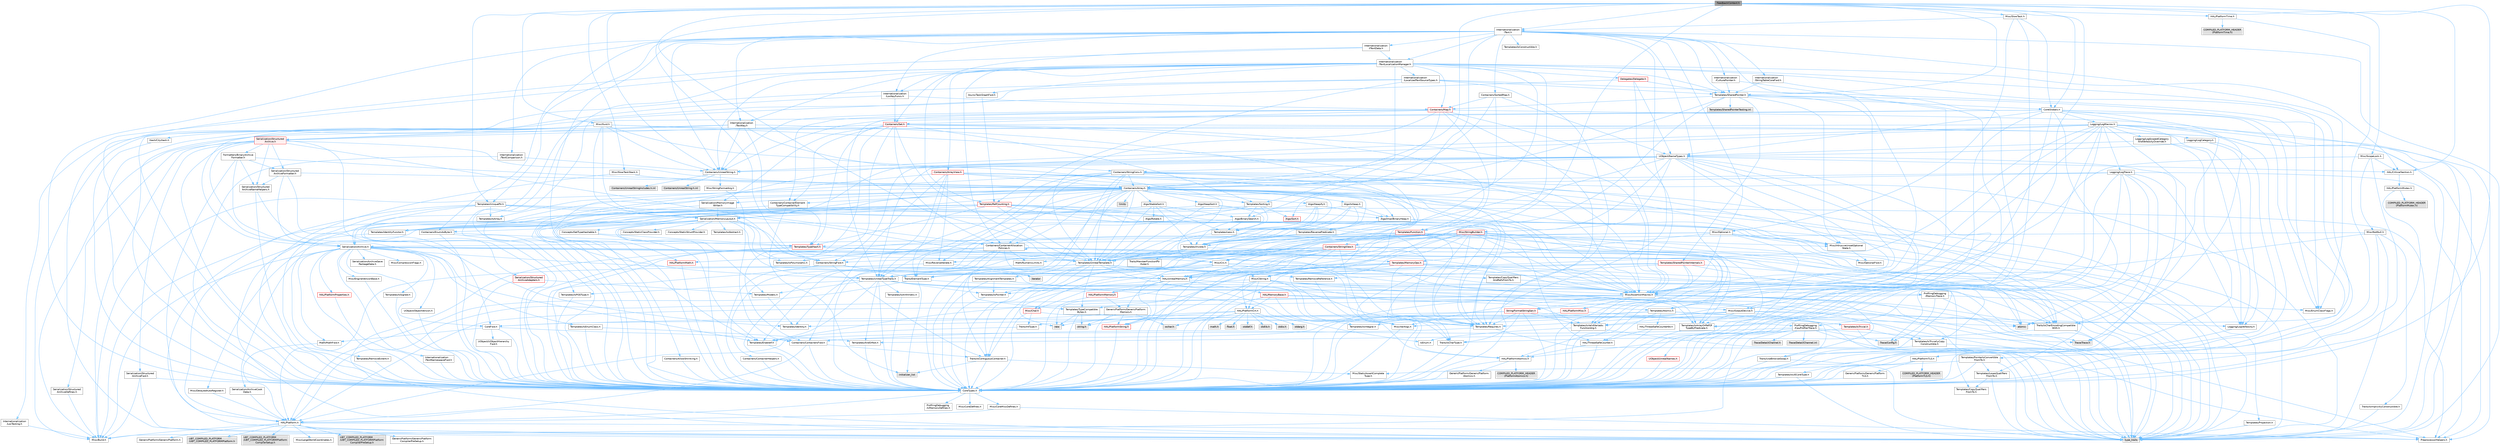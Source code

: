 digraph "FeedbackContext.h"
{
 // INTERACTIVE_SVG=YES
 // LATEX_PDF_SIZE
  bgcolor="transparent";
  edge [fontname=Helvetica,fontsize=10,labelfontname=Helvetica,labelfontsize=10];
  node [fontname=Helvetica,fontsize=10,shape=box,height=0.2,width=0.4];
  Node1 [id="Node000001",label="FeedbackContext.h",height=0.2,width=0.4,color="gray40", fillcolor="grey60", style="filled", fontcolor="black",tooltip=" "];
  Node1 -> Node2 [id="edge1_Node000001_Node000002",color="steelblue1",style="solid",tooltip=" "];
  Node2 [id="Node000002",label="Containers/Array.h",height=0.2,width=0.4,color="grey40", fillcolor="white", style="filled",URL="$df/dd0/Array_8h.html",tooltip=" "];
  Node2 -> Node3 [id="edge2_Node000002_Node000003",color="steelblue1",style="solid",tooltip=" "];
  Node3 [id="Node000003",label="CoreTypes.h",height=0.2,width=0.4,color="grey40", fillcolor="white", style="filled",URL="$dc/dec/CoreTypes_8h.html",tooltip=" "];
  Node3 -> Node4 [id="edge3_Node000003_Node000004",color="steelblue1",style="solid",tooltip=" "];
  Node4 [id="Node000004",label="HAL/Platform.h",height=0.2,width=0.4,color="grey40", fillcolor="white", style="filled",URL="$d9/dd0/Platform_8h.html",tooltip=" "];
  Node4 -> Node5 [id="edge4_Node000004_Node000005",color="steelblue1",style="solid",tooltip=" "];
  Node5 [id="Node000005",label="Misc/Build.h",height=0.2,width=0.4,color="grey40", fillcolor="white", style="filled",URL="$d3/dbb/Build_8h.html",tooltip=" "];
  Node4 -> Node6 [id="edge5_Node000004_Node000006",color="steelblue1",style="solid",tooltip=" "];
  Node6 [id="Node000006",label="Misc/LargeWorldCoordinates.h",height=0.2,width=0.4,color="grey40", fillcolor="white", style="filled",URL="$d2/dcb/LargeWorldCoordinates_8h.html",tooltip=" "];
  Node4 -> Node7 [id="edge6_Node000004_Node000007",color="steelblue1",style="solid",tooltip=" "];
  Node7 [id="Node000007",label="type_traits",height=0.2,width=0.4,color="grey60", fillcolor="#E0E0E0", style="filled",tooltip=" "];
  Node4 -> Node8 [id="edge7_Node000004_Node000008",color="steelblue1",style="solid",tooltip=" "];
  Node8 [id="Node000008",label="PreprocessorHelpers.h",height=0.2,width=0.4,color="grey40", fillcolor="white", style="filled",URL="$db/ddb/PreprocessorHelpers_8h.html",tooltip=" "];
  Node4 -> Node9 [id="edge8_Node000004_Node000009",color="steelblue1",style="solid",tooltip=" "];
  Node9 [id="Node000009",label="UBT_COMPILED_PLATFORM\l/UBT_COMPILED_PLATFORMPlatform\lCompilerPreSetup.h",height=0.2,width=0.4,color="grey60", fillcolor="#E0E0E0", style="filled",tooltip=" "];
  Node4 -> Node10 [id="edge9_Node000004_Node000010",color="steelblue1",style="solid",tooltip=" "];
  Node10 [id="Node000010",label="GenericPlatform/GenericPlatform\lCompilerPreSetup.h",height=0.2,width=0.4,color="grey40", fillcolor="white", style="filled",URL="$d9/dc8/GenericPlatformCompilerPreSetup_8h.html",tooltip=" "];
  Node4 -> Node11 [id="edge10_Node000004_Node000011",color="steelblue1",style="solid",tooltip=" "];
  Node11 [id="Node000011",label="GenericPlatform/GenericPlatform.h",height=0.2,width=0.4,color="grey40", fillcolor="white", style="filled",URL="$d6/d84/GenericPlatform_8h.html",tooltip=" "];
  Node4 -> Node12 [id="edge11_Node000004_Node000012",color="steelblue1",style="solid",tooltip=" "];
  Node12 [id="Node000012",label="UBT_COMPILED_PLATFORM\l/UBT_COMPILED_PLATFORMPlatform.h",height=0.2,width=0.4,color="grey60", fillcolor="#E0E0E0", style="filled",tooltip=" "];
  Node4 -> Node13 [id="edge12_Node000004_Node000013",color="steelblue1",style="solid",tooltip=" "];
  Node13 [id="Node000013",label="UBT_COMPILED_PLATFORM\l/UBT_COMPILED_PLATFORMPlatform\lCompilerSetup.h",height=0.2,width=0.4,color="grey60", fillcolor="#E0E0E0", style="filled",tooltip=" "];
  Node3 -> Node14 [id="edge13_Node000003_Node000014",color="steelblue1",style="solid",tooltip=" "];
  Node14 [id="Node000014",label="ProfilingDebugging\l/UMemoryDefines.h",height=0.2,width=0.4,color="grey40", fillcolor="white", style="filled",URL="$d2/da2/UMemoryDefines_8h.html",tooltip=" "];
  Node3 -> Node15 [id="edge14_Node000003_Node000015",color="steelblue1",style="solid",tooltip=" "];
  Node15 [id="Node000015",label="Misc/CoreMiscDefines.h",height=0.2,width=0.4,color="grey40", fillcolor="white", style="filled",URL="$da/d38/CoreMiscDefines_8h.html",tooltip=" "];
  Node15 -> Node4 [id="edge15_Node000015_Node000004",color="steelblue1",style="solid",tooltip=" "];
  Node15 -> Node8 [id="edge16_Node000015_Node000008",color="steelblue1",style="solid",tooltip=" "];
  Node3 -> Node16 [id="edge17_Node000003_Node000016",color="steelblue1",style="solid",tooltip=" "];
  Node16 [id="Node000016",label="Misc/CoreDefines.h",height=0.2,width=0.4,color="grey40", fillcolor="white", style="filled",URL="$d3/dd2/CoreDefines_8h.html",tooltip=" "];
  Node2 -> Node17 [id="edge18_Node000002_Node000017",color="steelblue1",style="solid",tooltip=" "];
  Node17 [id="Node000017",label="Misc/AssertionMacros.h",height=0.2,width=0.4,color="grey40", fillcolor="white", style="filled",URL="$d0/dfa/AssertionMacros_8h.html",tooltip=" "];
  Node17 -> Node3 [id="edge19_Node000017_Node000003",color="steelblue1",style="solid",tooltip=" "];
  Node17 -> Node4 [id="edge20_Node000017_Node000004",color="steelblue1",style="solid",tooltip=" "];
  Node17 -> Node18 [id="edge21_Node000017_Node000018",color="steelblue1",style="solid",tooltip=" "];
  Node18 [id="Node000018",label="HAL/PlatformMisc.h",height=0.2,width=0.4,color="red", fillcolor="#FFF0F0", style="filled",URL="$d0/df5/PlatformMisc_8h.html",tooltip=" "];
  Node18 -> Node3 [id="edge22_Node000018_Node000003",color="steelblue1",style="solid",tooltip=" "];
  Node18 -> Node46 [id="edge23_Node000018_Node000046",color="steelblue1",style="solid",tooltip=" "];
  Node46 [id="Node000046",label="ProfilingDebugging\l/CpuProfilerTrace.h",height=0.2,width=0.4,color="grey40", fillcolor="white", style="filled",URL="$da/dcb/CpuProfilerTrace_8h.html",tooltip=" "];
  Node46 -> Node3 [id="edge24_Node000046_Node000003",color="steelblue1",style="solid",tooltip=" "];
  Node46 -> Node26 [id="edge25_Node000046_Node000026",color="steelblue1",style="solid",tooltip=" "];
  Node26 [id="Node000026",label="Containers/ContainersFwd.h",height=0.2,width=0.4,color="grey40", fillcolor="white", style="filled",URL="$d4/d0a/ContainersFwd_8h.html",tooltip=" "];
  Node26 -> Node4 [id="edge26_Node000026_Node000004",color="steelblue1",style="solid",tooltip=" "];
  Node26 -> Node3 [id="edge27_Node000026_Node000003",color="steelblue1",style="solid",tooltip=" "];
  Node26 -> Node23 [id="edge28_Node000026_Node000023",color="steelblue1",style="solid",tooltip=" "];
  Node23 [id="Node000023",label="Traits/IsContiguousContainer.h",height=0.2,width=0.4,color="grey40", fillcolor="white", style="filled",URL="$d5/d3c/IsContiguousContainer_8h.html",tooltip=" "];
  Node23 -> Node3 [id="edge29_Node000023_Node000003",color="steelblue1",style="solid",tooltip=" "];
  Node23 -> Node24 [id="edge30_Node000023_Node000024",color="steelblue1",style="solid",tooltip=" "];
  Node24 [id="Node000024",label="Misc/StaticAssertComplete\lType.h",height=0.2,width=0.4,color="grey40", fillcolor="white", style="filled",URL="$d5/d4e/StaticAssertCompleteType_8h.html",tooltip=" "];
  Node23 -> Node22 [id="edge31_Node000023_Node000022",color="steelblue1",style="solid",tooltip=" "];
  Node22 [id="Node000022",label="initializer_list",height=0.2,width=0.4,color="grey60", fillcolor="#E0E0E0", style="filled",tooltip=" "];
  Node46 -> Node47 [id="edge32_Node000046_Node000047",color="steelblue1",style="solid",tooltip=" "];
  Node47 [id="Node000047",label="HAL/PlatformAtomics.h",height=0.2,width=0.4,color="grey40", fillcolor="white", style="filled",URL="$d3/d36/PlatformAtomics_8h.html",tooltip=" "];
  Node47 -> Node3 [id="edge33_Node000047_Node000003",color="steelblue1",style="solid",tooltip=" "];
  Node47 -> Node48 [id="edge34_Node000047_Node000048",color="steelblue1",style="solid",tooltip=" "];
  Node48 [id="Node000048",label="GenericPlatform/GenericPlatform\lAtomics.h",height=0.2,width=0.4,color="grey40", fillcolor="white", style="filled",URL="$da/d72/GenericPlatformAtomics_8h.html",tooltip=" "];
  Node48 -> Node3 [id="edge35_Node000048_Node000003",color="steelblue1",style="solid",tooltip=" "];
  Node47 -> Node49 [id="edge36_Node000047_Node000049",color="steelblue1",style="solid",tooltip=" "];
  Node49 [id="Node000049",label="COMPILED_PLATFORM_HEADER\l(PlatformAtomics.h)",height=0.2,width=0.4,color="grey60", fillcolor="#E0E0E0", style="filled",tooltip=" "];
  Node46 -> Node8 [id="edge37_Node000046_Node000008",color="steelblue1",style="solid",tooltip=" "];
  Node46 -> Node5 [id="edge38_Node000046_Node000005",color="steelblue1",style="solid",tooltip=" "];
  Node46 -> Node50 [id="edge39_Node000046_Node000050",color="steelblue1",style="solid",tooltip=" "];
  Node50 [id="Node000050",label="Trace/Config.h",height=0.2,width=0.4,color="grey60", fillcolor="#E0E0E0", style="filled",tooltip=" "];
  Node46 -> Node51 [id="edge40_Node000046_Node000051",color="steelblue1",style="solid",tooltip=" "];
  Node51 [id="Node000051",label="Trace/Detail/Channel.h",height=0.2,width=0.4,color="grey60", fillcolor="#E0E0E0", style="filled",tooltip=" "];
  Node46 -> Node52 [id="edge41_Node000046_Node000052",color="steelblue1",style="solid",tooltip=" "];
  Node52 [id="Node000052",label="Trace/Detail/Channel.inl",height=0.2,width=0.4,color="grey60", fillcolor="#E0E0E0", style="filled",tooltip=" "];
  Node46 -> Node53 [id="edge42_Node000046_Node000053",color="steelblue1",style="solid",tooltip=" "];
  Node53 [id="Node000053",label="Trace/Trace.h",height=0.2,width=0.4,color="grey60", fillcolor="#E0E0E0", style="filled",tooltip=" "];
  Node17 -> Node8 [id="edge43_Node000017_Node000008",color="steelblue1",style="solid",tooltip=" "];
  Node17 -> Node54 [id="edge44_Node000017_Node000054",color="steelblue1",style="solid",tooltip=" "];
  Node54 [id="Node000054",label="Templates/EnableIf.h",height=0.2,width=0.4,color="grey40", fillcolor="white", style="filled",URL="$d7/d60/EnableIf_8h.html",tooltip=" "];
  Node54 -> Node3 [id="edge45_Node000054_Node000003",color="steelblue1",style="solid",tooltip=" "];
  Node17 -> Node55 [id="edge46_Node000017_Node000055",color="steelblue1",style="solid",tooltip=" "];
  Node55 [id="Node000055",label="Templates/IsArrayOrRefOf\lTypeByPredicate.h",height=0.2,width=0.4,color="grey40", fillcolor="white", style="filled",URL="$d6/da1/IsArrayOrRefOfTypeByPredicate_8h.html",tooltip=" "];
  Node55 -> Node3 [id="edge47_Node000055_Node000003",color="steelblue1",style="solid",tooltip=" "];
  Node17 -> Node56 [id="edge48_Node000017_Node000056",color="steelblue1",style="solid",tooltip=" "];
  Node56 [id="Node000056",label="Templates/IsValidVariadic\lFunctionArg.h",height=0.2,width=0.4,color="grey40", fillcolor="white", style="filled",URL="$d0/dc8/IsValidVariadicFunctionArg_8h.html",tooltip=" "];
  Node56 -> Node3 [id="edge49_Node000056_Node000003",color="steelblue1",style="solid",tooltip=" "];
  Node56 -> Node57 [id="edge50_Node000056_Node000057",color="steelblue1",style="solid",tooltip=" "];
  Node57 [id="Node000057",label="IsEnum.h",height=0.2,width=0.4,color="grey40", fillcolor="white", style="filled",URL="$d4/de5/IsEnum_8h.html",tooltip=" "];
  Node56 -> Node7 [id="edge51_Node000056_Node000007",color="steelblue1",style="solid",tooltip=" "];
  Node17 -> Node58 [id="edge52_Node000017_Node000058",color="steelblue1",style="solid",tooltip=" "];
  Node58 [id="Node000058",label="Traits/IsCharEncodingCompatible\lWith.h",height=0.2,width=0.4,color="grey40", fillcolor="white", style="filled",URL="$df/dd1/IsCharEncodingCompatibleWith_8h.html",tooltip=" "];
  Node58 -> Node7 [id="edge53_Node000058_Node000007",color="steelblue1",style="solid",tooltip=" "];
  Node58 -> Node59 [id="edge54_Node000058_Node000059",color="steelblue1",style="solid",tooltip=" "];
  Node59 [id="Node000059",label="Traits/IsCharType.h",height=0.2,width=0.4,color="grey40", fillcolor="white", style="filled",URL="$db/d51/IsCharType_8h.html",tooltip=" "];
  Node59 -> Node3 [id="edge55_Node000059_Node000003",color="steelblue1",style="solid",tooltip=" "];
  Node17 -> Node60 [id="edge56_Node000017_Node000060",color="steelblue1",style="solid",tooltip=" "];
  Node60 [id="Node000060",label="Misc/VarArgs.h",height=0.2,width=0.4,color="grey40", fillcolor="white", style="filled",URL="$d5/d6f/VarArgs_8h.html",tooltip=" "];
  Node60 -> Node3 [id="edge57_Node000060_Node000003",color="steelblue1",style="solid",tooltip=" "];
  Node17 -> Node61 [id="edge58_Node000017_Node000061",color="steelblue1",style="solid",tooltip=" "];
  Node61 [id="Node000061",label="String/FormatStringSan.h",height=0.2,width=0.4,color="red", fillcolor="#FFF0F0", style="filled",URL="$d3/d8b/FormatStringSan_8h.html",tooltip=" "];
  Node61 -> Node7 [id="edge59_Node000061_Node000007",color="steelblue1",style="solid",tooltip=" "];
  Node61 -> Node3 [id="edge60_Node000061_Node000003",color="steelblue1",style="solid",tooltip=" "];
  Node61 -> Node62 [id="edge61_Node000061_Node000062",color="steelblue1",style="solid",tooltip=" "];
  Node62 [id="Node000062",label="Templates/Requires.h",height=0.2,width=0.4,color="grey40", fillcolor="white", style="filled",URL="$dc/d96/Requires_8h.html",tooltip=" "];
  Node62 -> Node54 [id="edge62_Node000062_Node000054",color="steelblue1",style="solid",tooltip=" "];
  Node62 -> Node7 [id="edge63_Node000062_Node000007",color="steelblue1",style="solid",tooltip=" "];
  Node61 -> Node63 [id="edge64_Node000061_Node000063",color="steelblue1",style="solid",tooltip=" "];
  Node63 [id="Node000063",label="Templates/Identity.h",height=0.2,width=0.4,color="grey40", fillcolor="white", style="filled",URL="$d0/dd5/Identity_8h.html",tooltip=" "];
  Node61 -> Node56 [id="edge65_Node000061_Node000056",color="steelblue1",style="solid",tooltip=" "];
  Node61 -> Node59 [id="edge66_Node000061_Node000059",color="steelblue1",style="solid",tooltip=" "];
  Node61 -> Node26 [id="edge67_Node000061_Node000026",color="steelblue1",style="solid",tooltip=" "];
  Node17 -> Node67 [id="edge68_Node000017_Node000067",color="steelblue1",style="solid",tooltip=" "];
  Node67 [id="Node000067",label="atomic",height=0.2,width=0.4,color="grey60", fillcolor="#E0E0E0", style="filled",tooltip=" "];
  Node2 -> Node68 [id="edge69_Node000002_Node000068",color="steelblue1",style="solid",tooltip=" "];
  Node68 [id="Node000068",label="Misc/IntrusiveUnsetOptional\lState.h",height=0.2,width=0.4,color="grey40", fillcolor="white", style="filled",URL="$d2/d0a/IntrusiveUnsetOptionalState_8h.html",tooltip=" "];
  Node68 -> Node69 [id="edge70_Node000068_Node000069",color="steelblue1",style="solid",tooltip=" "];
  Node69 [id="Node000069",label="Misc/OptionalFwd.h",height=0.2,width=0.4,color="grey40", fillcolor="white", style="filled",URL="$dc/d50/OptionalFwd_8h.html",tooltip=" "];
  Node2 -> Node70 [id="edge71_Node000002_Node000070",color="steelblue1",style="solid",tooltip=" "];
  Node70 [id="Node000070",label="Misc/ReverseIterate.h",height=0.2,width=0.4,color="grey40", fillcolor="white", style="filled",URL="$db/de3/ReverseIterate_8h.html",tooltip=" "];
  Node70 -> Node4 [id="edge72_Node000070_Node000004",color="steelblue1",style="solid",tooltip=" "];
  Node70 -> Node71 [id="edge73_Node000070_Node000071",color="steelblue1",style="solid",tooltip=" "];
  Node71 [id="Node000071",label="iterator",height=0.2,width=0.4,color="grey60", fillcolor="#E0E0E0", style="filled",tooltip=" "];
  Node2 -> Node72 [id="edge74_Node000002_Node000072",color="steelblue1",style="solid",tooltip=" "];
  Node72 [id="Node000072",label="HAL/UnrealMemory.h",height=0.2,width=0.4,color="grey40", fillcolor="white", style="filled",URL="$d9/d96/UnrealMemory_8h.html",tooltip=" "];
  Node72 -> Node3 [id="edge75_Node000072_Node000003",color="steelblue1",style="solid",tooltip=" "];
  Node72 -> Node73 [id="edge76_Node000072_Node000073",color="steelblue1",style="solid",tooltip=" "];
  Node73 [id="Node000073",label="GenericPlatform/GenericPlatform\lMemory.h",height=0.2,width=0.4,color="grey40", fillcolor="white", style="filled",URL="$dd/d22/GenericPlatformMemory_8h.html",tooltip=" "];
  Node73 -> Node25 [id="edge77_Node000073_Node000025",color="steelblue1",style="solid",tooltip=" "];
  Node25 [id="Node000025",label="CoreFwd.h",height=0.2,width=0.4,color="grey40", fillcolor="white", style="filled",URL="$d1/d1e/CoreFwd_8h.html",tooltip=" "];
  Node25 -> Node3 [id="edge78_Node000025_Node000003",color="steelblue1",style="solid",tooltip=" "];
  Node25 -> Node26 [id="edge79_Node000025_Node000026",color="steelblue1",style="solid",tooltip=" "];
  Node25 -> Node27 [id="edge80_Node000025_Node000027",color="steelblue1",style="solid",tooltip=" "];
  Node27 [id="Node000027",label="Math/MathFwd.h",height=0.2,width=0.4,color="grey40", fillcolor="white", style="filled",URL="$d2/d10/MathFwd_8h.html",tooltip=" "];
  Node27 -> Node4 [id="edge81_Node000027_Node000004",color="steelblue1",style="solid",tooltip=" "];
  Node25 -> Node28 [id="edge82_Node000025_Node000028",color="steelblue1",style="solid",tooltip=" "];
  Node28 [id="Node000028",label="UObject/UObjectHierarchy\lFwd.h",height=0.2,width=0.4,color="grey40", fillcolor="white", style="filled",URL="$d3/d13/UObjectHierarchyFwd_8h.html",tooltip=" "];
  Node73 -> Node3 [id="edge83_Node000073_Node000003",color="steelblue1",style="solid",tooltip=" "];
  Node73 -> Node74 [id="edge84_Node000073_Node000074",color="steelblue1",style="solid",tooltip=" "];
  Node74 [id="Node000074",label="HAL/PlatformString.h",height=0.2,width=0.4,color="red", fillcolor="#FFF0F0", style="filled",URL="$db/db5/PlatformString_8h.html",tooltip=" "];
  Node74 -> Node3 [id="edge85_Node000074_Node000003",color="steelblue1",style="solid",tooltip=" "];
  Node73 -> Node39 [id="edge86_Node000073_Node000039",color="steelblue1",style="solid",tooltip=" "];
  Node39 [id="Node000039",label="string.h",height=0.2,width=0.4,color="grey60", fillcolor="#E0E0E0", style="filled",tooltip=" "];
  Node73 -> Node32 [id="edge87_Node000073_Node000032",color="steelblue1",style="solid",tooltip=" "];
  Node32 [id="Node000032",label="wchar.h",height=0.2,width=0.4,color="grey60", fillcolor="#E0E0E0", style="filled",tooltip=" "];
  Node72 -> Node76 [id="edge88_Node000072_Node000076",color="steelblue1",style="solid",tooltip=" "];
  Node76 [id="Node000076",label="HAL/MemoryBase.h",height=0.2,width=0.4,color="red", fillcolor="#FFF0F0", style="filled",URL="$d6/d9f/MemoryBase_8h.html",tooltip=" "];
  Node76 -> Node3 [id="edge89_Node000076_Node000003",color="steelblue1",style="solid",tooltip=" "];
  Node76 -> Node47 [id="edge90_Node000076_Node000047",color="steelblue1",style="solid",tooltip=" "];
  Node76 -> Node30 [id="edge91_Node000076_Node000030",color="steelblue1",style="solid",tooltip=" "];
  Node30 [id="Node000030",label="HAL/PlatformCrt.h",height=0.2,width=0.4,color="grey40", fillcolor="white", style="filled",URL="$d8/d75/PlatformCrt_8h.html",tooltip=" "];
  Node30 -> Node31 [id="edge92_Node000030_Node000031",color="steelblue1",style="solid",tooltip=" "];
  Node31 [id="Node000031",label="new",height=0.2,width=0.4,color="grey60", fillcolor="#E0E0E0", style="filled",tooltip=" "];
  Node30 -> Node32 [id="edge93_Node000030_Node000032",color="steelblue1",style="solid",tooltip=" "];
  Node30 -> Node33 [id="edge94_Node000030_Node000033",color="steelblue1",style="solid",tooltip=" "];
  Node33 [id="Node000033",label="stddef.h",height=0.2,width=0.4,color="grey60", fillcolor="#E0E0E0", style="filled",tooltip=" "];
  Node30 -> Node34 [id="edge95_Node000030_Node000034",color="steelblue1",style="solid",tooltip=" "];
  Node34 [id="Node000034",label="stdlib.h",height=0.2,width=0.4,color="grey60", fillcolor="#E0E0E0", style="filled",tooltip=" "];
  Node30 -> Node35 [id="edge96_Node000030_Node000035",color="steelblue1",style="solid",tooltip=" "];
  Node35 [id="Node000035",label="stdio.h",height=0.2,width=0.4,color="grey60", fillcolor="#E0E0E0", style="filled",tooltip=" "];
  Node30 -> Node36 [id="edge97_Node000030_Node000036",color="steelblue1",style="solid",tooltip=" "];
  Node36 [id="Node000036",label="stdarg.h",height=0.2,width=0.4,color="grey60", fillcolor="#E0E0E0", style="filled",tooltip=" "];
  Node30 -> Node37 [id="edge98_Node000030_Node000037",color="steelblue1",style="solid",tooltip=" "];
  Node37 [id="Node000037",label="math.h",height=0.2,width=0.4,color="grey60", fillcolor="#E0E0E0", style="filled",tooltip=" "];
  Node30 -> Node38 [id="edge99_Node000030_Node000038",color="steelblue1",style="solid",tooltip=" "];
  Node38 [id="Node000038",label="float.h",height=0.2,width=0.4,color="grey60", fillcolor="#E0E0E0", style="filled",tooltip=" "];
  Node30 -> Node39 [id="edge100_Node000030_Node000039",color="steelblue1",style="solid",tooltip=" "];
  Node76 -> Node78 [id="edge101_Node000076_Node000078",color="steelblue1",style="solid",tooltip=" "];
  Node78 [id="Node000078",label="Misc/OutputDevice.h",height=0.2,width=0.4,color="grey40", fillcolor="white", style="filled",URL="$d7/d32/OutputDevice_8h.html",tooltip=" "];
  Node78 -> Node25 [id="edge102_Node000078_Node000025",color="steelblue1",style="solid",tooltip=" "];
  Node78 -> Node3 [id="edge103_Node000078_Node000003",color="steelblue1",style="solid",tooltip=" "];
  Node78 -> Node79 [id="edge104_Node000078_Node000079",color="steelblue1",style="solid",tooltip=" "];
  Node79 [id="Node000079",label="Logging/LogVerbosity.h",height=0.2,width=0.4,color="grey40", fillcolor="white", style="filled",URL="$d2/d8f/LogVerbosity_8h.html",tooltip=" "];
  Node79 -> Node3 [id="edge105_Node000079_Node000003",color="steelblue1",style="solid",tooltip=" "];
  Node78 -> Node60 [id="edge106_Node000078_Node000060",color="steelblue1",style="solid",tooltip=" "];
  Node78 -> Node55 [id="edge107_Node000078_Node000055",color="steelblue1",style="solid",tooltip=" "];
  Node78 -> Node56 [id="edge108_Node000078_Node000056",color="steelblue1",style="solid",tooltip=" "];
  Node78 -> Node58 [id="edge109_Node000078_Node000058",color="steelblue1",style="solid",tooltip=" "];
  Node76 -> Node80 [id="edge110_Node000076_Node000080",color="steelblue1",style="solid",tooltip=" "];
  Node80 [id="Node000080",label="Templates/Atomic.h",height=0.2,width=0.4,color="grey40", fillcolor="white", style="filled",URL="$d3/d91/Atomic_8h.html",tooltip=" "];
  Node80 -> Node81 [id="edge111_Node000080_Node000081",color="steelblue1",style="solid",tooltip=" "];
  Node81 [id="Node000081",label="HAL/ThreadSafeCounter.h",height=0.2,width=0.4,color="grey40", fillcolor="white", style="filled",URL="$dc/dc9/ThreadSafeCounter_8h.html",tooltip=" "];
  Node81 -> Node3 [id="edge112_Node000081_Node000003",color="steelblue1",style="solid",tooltip=" "];
  Node81 -> Node47 [id="edge113_Node000081_Node000047",color="steelblue1",style="solid",tooltip=" "];
  Node80 -> Node82 [id="edge114_Node000080_Node000082",color="steelblue1",style="solid",tooltip=" "];
  Node82 [id="Node000082",label="HAL/ThreadSafeCounter64.h",height=0.2,width=0.4,color="grey40", fillcolor="white", style="filled",URL="$d0/d12/ThreadSafeCounter64_8h.html",tooltip=" "];
  Node82 -> Node3 [id="edge115_Node000082_Node000003",color="steelblue1",style="solid",tooltip=" "];
  Node82 -> Node81 [id="edge116_Node000082_Node000081",color="steelblue1",style="solid",tooltip=" "];
  Node80 -> Node83 [id="edge117_Node000080_Node000083",color="steelblue1",style="solid",tooltip=" "];
  Node83 [id="Node000083",label="Templates/IsIntegral.h",height=0.2,width=0.4,color="grey40", fillcolor="white", style="filled",URL="$da/d64/IsIntegral_8h.html",tooltip=" "];
  Node83 -> Node3 [id="edge118_Node000083_Node000003",color="steelblue1",style="solid",tooltip=" "];
  Node80 -> Node84 [id="edge119_Node000080_Node000084",color="steelblue1",style="solid",tooltip=" "];
  Node84 [id="Node000084",label="Templates/IsTrivial.h",height=0.2,width=0.4,color="red", fillcolor="#FFF0F0", style="filled",URL="$da/d4c/IsTrivial_8h.html",tooltip=" "];
  Node84 -> Node85 [id="edge120_Node000084_Node000085",color="steelblue1",style="solid",tooltip=" "];
  Node85 [id="Node000085",label="Templates/AndOrNot.h",height=0.2,width=0.4,color="grey40", fillcolor="white", style="filled",URL="$db/d0a/AndOrNot_8h.html",tooltip=" "];
  Node85 -> Node3 [id="edge121_Node000085_Node000003",color="steelblue1",style="solid",tooltip=" "];
  Node84 -> Node86 [id="edge122_Node000084_Node000086",color="steelblue1",style="solid",tooltip=" "];
  Node86 [id="Node000086",label="Templates/IsTriviallyCopy\lConstructible.h",height=0.2,width=0.4,color="grey40", fillcolor="white", style="filled",URL="$d3/d78/IsTriviallyCopyConstructible_8h.html",tooltip=" "];
  Node86 -> Node3 [id="edge123_Node000086_Node000003",color="steelblue1",style="solid",tooltip=" "];
  Node86 -> Node7 [id="edge124_Node000086_Node000007",color="steelblue1",style="solid",tooltip=" "];
  Node84 -> Node7 [id="edge125_Node000084_Node000007",color="steelblue1",style="solid",tooltip=" "];
  Node80 -> Node88 [id="edge126_Node000080_Node000088",color="steelblue1",style="solid",tooltip=" "];
  Node88 [id="Node000088",label="Traits/IntType.h",height=0.2,width=0.4,color="grey40", fillcolor="white", style="filled",URL="$d7/deb/IntType_8h.html",tooltip=" "];
  Node88 -> Node4 [id="edge127_Node000088_Node000004",color="steelblue1",style="solid",tooltip=" "];
  Node80 -> Node67 [id="edge128_Node000080_Node000067",color="steelblue1",style="solid",tooltip=" "];
  Node72 -> Node89 [id="edge129_Node000072_Node000089",color="steelblue1",style="solid",tooltip=" "];
  Node89 [id="Node000089",label="HAL/PlatformMemory.h",height=0.2,width=0.4,color="red", fillcolor="#FFF0F0", style="filled",URL="$de/d68/PlatformMemory_8h.html",tooltip=" "];
  Node89 -> Node3 [id="edge130_Node000089_Node000003",color="steelblue1",style="solid",tooltip=" "];
  Node89 -> Node73 [id="edge131_Node000089_Node000073",color="steelblue1",style="solid",tooltip=" "];
  Node72 -> Node91 [id="edge132_Node000072_Node000091",color="steelblue1",style="solid",tooltip=" "];
  Node91 [id="Node000091",label="ProfilingDebugging\l/MemoryTrace.h",height=0.2,width=0.4,color="grey40", fillcolor="white", style="filled",URL="$da/dd7/MemoryTrace_8h.html",tooltip=" "];
  Node91 -> Node4 [id="edge133_Node000091_Node000004",color="steelblue1",style="solid",tooltip=" "];
  Node91 -> Node42 [id="edge134_Node000091_Node000042",color="steelblue1",style="solid",tooltip=" "];
  Node42 [id="Node000042",label="Misc/EnumClassFlags.h",height=0.2,width=0.4,color="grey40", fillcolor="white", style="filled",URL="$d8/de7/EnumClassFlags_8h.html",tooltip=" "];
  Node91 -> Node50 [id="edge135_Node000091_Node000050",color="steelblue1",style="solid",tooltip=" "];
  Node91 -> Node53 [id="edge136_Node000091_Node000053",color="steelblue1",style="solid",tooltip=" "];
  Node72 -> Node92 [id="edge137_Node000072_Node000092",color="steelblue1",style="solid",tooltip=" "];
  Node92 [id="Node000092",label="Templates/IsPointer.h",height=0.2,width=0.4,color="grey40", fillcolor="white", style="filled",URL="$d7/d05/IsPointer_8h.html",tooltip=" "];
  Node92 -> Node3 [id="edge138_Node000092_Node000003",color="steelblue1",style="solid",tooltip=" "];
  Node2 -> Node93 [id="edge139_Node000002_Node000093",color="steelblue1",style="solid",tooltip=" "];
  Node93 [id="Node000093",label="Templates/UnrealTypeTraits.h",height=0.2,width=0.4,color="grey40", fillcolor="white", style="filled",URL="$d2/d2d/UnrealTypeTraits_8h.html",tooltip=" "];
  Node93 -> Node3 [id="edge140_Node000093_Node000003",color="steelblue1",style="solid",tooltip=" "];
  Node93 -> Node92 [id="edge141_Node000093_Node000092",color="steelblue1",style="solid",tooltip=" "];
  Node93 -> Node17 [id="edge142_Node000093_Node000017",color="steelblue1",style="solid",tooltip=" "];
  Node93 -> Node85 [id="edge143_Node000093_Node000085",color="steelblue1",style="solid",tooltip=" "];
  Node93 -> Node54 [id="edge144_Node000093_Node000054",color="steelblue1",style="solid",tooltip=" "];
  Node93 -> Node94 [id="edge145_Node000093_Node000094",color="steelblue1",style="solid",tooltip=" "];
  Node94 [id="Node000094",label="Templates/IsArithmetic.h",height=0.2,width=0.4,color="grey40", fillcolor="white", style="filled",URL="$d2/d5d/IsArithmetic_8h.html",tooltip=" "];
  Node94 -> Node3 [id="edge146_Node000094_Node000003",color="steelblue1",style="solid",tooltip=" "];
  Node93 -> Node57 [id="edge147_Node000093_Node000057",color="steelblue1",style="solid",tooltip=" "];
  Node93 -> Node95 [id="edge148_Node000093_Node000095",color="steelblue1",style="solid",tooltip=" "];
  Node95 [id="Node000095",label="Templates/Models.h",height=0.2,width=0.4,color="grey40", fillcolor="white", style="filled",URL="$d3/d0c/Models_8h.html",tooltip=" "];
  Node95 -> Node63 [id="edge149_Node000095_Node000063",color="steelblue1",style="solid",tooltip=" "];
  Node93 -> Node96 [id="edge150_Node000093_Node000096",color="steelblue1",style="solid",tooltip=" "];
  Node96 [id="Node000096",label="Templates/IsPODType.h",height=0.2,width=0.4,color="grey40", fillcolor="white", style="filled",URL="$d7/db1/IsPODType_8h.html",tooltip=" "];
  Node96 -> Node3 [id="edge151_Node000096_Node000003",color="steelblue1",style="solid",tooltip=" "];
  Node93 -> Node97 [id="edge152_Node000093_Node000097",color="steelblue1",style="solid",tooltip=" "];
  Node97 [id="Node000097",label="Templates/IsUECoreType.h",height=0.2,width=0.4,color="grey40", fillcolor="white", style="filled",URL="$d1/db8/IsUECoreType_8h.html",tooltip=" "];
  Node97 -> Node3 [id="edge153_Node000097_Node000003",color="steelblue1",style="solid",tooltip=" "];
  Node97 -> Node7 [id="edge154_Node000097_Node000007",color="steelblue1",style="solid",tooltip=" "];
  Node93 -> Node86 [id="edge155_Node000093_Node000086",color="steelblue1",style="solid",tooltip=" "];
  Node2 -> Node98 [id="edge156_Node000002_Node000098",color="steelblue1",style="solid",tooltip=" "];
  Node98 [id="Node000098",label="Templates/UnrealTemplate.h",height=0.2,width=0.4,color="grey40", fillcolor="white", style="filled",URL="$d4/d24/UnrealTemplate_8h.html",tooltip=" "];
  Node98 -> Node3 [id="edge157_Node000098_Node000003",color="steelblue1",style="solid",tooltip=" "];
  Node98 -> Node92 [id="edge158_Node000098_Node000092",color="steelblue1",style="solid",tooltip=" "];
  Node98 -> Node72 [id="edge159_Node000098_Node000072",color="steelblue1",style="solid",tooltip=" "];
  Node98 -> Node99 [id="edge160_Node000098_Node000099",color="steelblue1",style="solid",tooltip=" "];
  Node99 [id="Node000099",label="Templates/CopyQualifiers\lAndRefsFromTo.h",height=0.2,width=0.4,color="grey40", fillcolor="white", style="filled",URL="$d3/db3/CopyQualifiersAndRefsFromTo_8h.html",tooltip=" "];
  Node99 -> Node100 [id="edge161_Node000099_Node000100",color="steelblue1",style="solid",tooltip=" "];
  Node100 [id="Node000100",label="Templates/CopyQualifiers\lFromTo.h",height=0.2,width=0.4,color="grey40", fillcolor="white", style="filled",URL="$d5/db4/CopyQualifiersFromTo_8h.html",tooltip=" "];
  Node98 -> Node93 [id="edge162_Node000098_Node000093",color="steelblue1",style="solid",tooltip=" "];
  Node98 -> Node101 [id="edge163_Node000098_Node000101",color="steelblue1",style="solid",tooltip=" "];
  Node101 [id="Node000101",label="Templates/RemoveReference.h",height=0.2,width=0.4,color="grey40", fillcolor="white", style="filled",URL="$da/dbe/RemoveReference_8h.html",tooltip=" "];
  Node101 -> Node3 [id="edge164_Node000101_Node000003",color="steelblue1",style="solid",tooltip=" "];
  Node98 -> Node62 [id="edge165_Node000098_Node000062",color="steelblue1",style="solid",tooltip=" "];
  Node98 -> Node102 [id="edge166_Node000098_Node000102",color="steelblue1",style="solid",tooltip=" "];
  Node102 [id="Node000102",label="Templates/TypeCompatible\lBytes.h",height=0.2,width=0.4,color="grey40", fillcolor="white", style="filled",URL="$df/d0a/TypeCompatibleBytes_8h.html",tooltip=" "];
  Node102 -> Node3 [id="edge167_Node000102_Node000003",color="steelblue1",style="solid",tooltip=" "];
  Node102 -> Node39 [id="edge168_Node000102_Node000039",color="steelblue1",style="solid",tooltip=" "];
  Node102 -> Node31 [id="edge169_Node000102_Node000031",color="steelblue1",style="solid",tooltip=" "];
  Node102 -> Node7 [id="edge170_Node000102_Node000007",color="steelblue1",style="solid",tooltip=" "];
  Node98 -> Node63 [id="edge171_Node000098_Node000063",color="steelblue1",style="solid",tooltip=" "];
  Node98 -> Node23 [id="edge172_Node000098_Node000023",color="steelblue1",style="solid",tooltip=" "];
  Node98 -> Node103 [id="edge173_Node000098_Node000103",color="steelblue1",style="solid",tooltip=" "];
  Node103 [id="Node000103",label="Traits/UseBitwiseSwap.h",height=0.2,width=0.4,color="grey40", fillcolor="white", style="filled",URL="$db/df3/UseBitwiseSwap_8h.html",tooltip=" "];
  Node103 -> Node3 [id="edge174_Node000103_Node000003",color="steelblue1",style="solid",tooltip=" "];
  Node103 -> Node7 [id="edge175_Node000103_Node000007",color="steelblue1",style="solid",tooltip=" "];
  Node98 -> Node7 [id="edge176_Node000098_Node000007",color="steelblue1",style="solid",tooltip=" "];
  Node2 -> Node104 [id="edge177_Node000002_Node000104",color="steelblue1",style="solid",tooltip=" "];
  Node104 [id="Node000104",label="Containers/AllowShrinking.h",height=0.2,width=0.4,color="grey40", fillcolor="white", style="filled",URL="$d7/d1a/AllowShrinking_8h.html",tooltip=" "];
  Node104 -> Node3 [id="edge178_Node000104_Node000003",color="steelblue1",style="solid",tooltip=" "];
  Node2 -> Node105 [id="edge179_Node000002_Node000105",color="steelblue1",style="solid",tooltip=" "];
  Node105 [id="Node000105",label="Containers/ContainerAllocation\lPolicies.h",height=0.2,width=0.4,color="grey40", fillcolor="white", style="filled",URL="$d7/dff/ContainerAllocationPolicies_8h.html",tooltip=" "];
  Node105 -> Node3 [id="edge180_Node000105_Node000003",color="steelblue1",style="solid",tooltip=" "];
  Node105 -> Node106 [id="edge181_Node000105_Node000106",color="steelblue1",style="solid",tooltip=" "];
  Node106 [id="Node000106",label="Containers/ContainerHelpers.h",height=0.2,width=0.4,color="grey40", fillcolor="white", style="filled",URL="$d7/d33/ContainerHelpers_8h.html",tooltip=" "];
  Node106 -> Node3 [id="edge182_Node000106_Node000003",color="steelblue1",style="solid",tooltip=" "];
  Node105 -> Node105 [id="edge183_Node000105_Node000105",color="steelblue1",style="solid",tooltip=" "];
  Node105 -> Node107 [id="edge184_Node000105_Node000107",color="steelblue1",style="solid",tooltip=" "];
  Node107 [id="Node000107",label="HAL/PlatformMath.h",height=0.2,width=0.4,color="red", fillcolor="#FFF0F0", style="filled",URL="$dc/d53/PlatformMath_8h.html",tooltip=" "];
  Node107 -> Node3 [id="edge185_Node000107_Node000003",color="steelblue1",style="solid",tooltip=" "];
  Node105 -> Node72 [id="edge186_Node000105_Node000072",color="steelblue1",style="solid",tooltip=" "];
  Node105 -> Node40 [id="edge187_Node000105_Node000040",color="steelblue1",style="solid",tooltip=" "];
  Node40 [id="Node000040",label="Math/NumericLimits.h",height=0.2,width=0.4,color="grey40", fillcolor="white", style="filled",URL="$df/d1b/NumericLimits_8h.html",tooltip=" "];
  Node40 -> Node3 [id="edge188_Node000040_Node000003",color="steelblue1",style="solid",tooltip=" "];
  Node105 -> Node17 [id="edge189_Node000105_Node000017",color="steelblue1",style="solid",tooltip=" "];
  Node105 -> Node115 [id="edge190_Node000105_Node000115",color="steelblue1",style="solid",tooltip=" "];
  Node115 [id="Node000115",label="Templates/IsPolymorphic.h",height=0.2,width=0.4,color="grey40", fillcolor="white", style="filled",URL="$dc/d20/IsPolymorphic_8h.html",tooltip=" "];
  Node105 -> Node116 [id="edge191_Node000105_Node000116",color="steelblue1",style="solid",tooltip=" "];
  Node116 [id="Node000116",label="Templates/MemoryOps.h",height=0.2,width=0.4,color="red", fillcolor="#FFF0F0", style="filled",URL="$db/dea/MemoryOps_8h.html",tooltip=" "];
  Node116 -> Node3 [id="edge192_Node000116_Node000003",color="steelblue1",style="solid",tooltip=" "];
  Node116 -> Node72 [id="edge193_Node000116_Node000072",color="steelblue1",style="solid",tooltip=" "];
  Node116 -> Node86 [id="edge194_Node000116_Node000086",color="steelblue1",style="solid",tooltip=" "];
  Node116 -> Node62 [id="edge195_Node000116_Node000062",color="steelblue1",style="solid",tooltip=" "];
  Node116 -> Node93 [id="edge196_Node000116_Node000093",color="steelblue1",style="solid",tooltip=" "];
  Node116 -> Node103 [id="edge197_Node000116_Node000103",color="steelblue1",style="solid",tooltip=" "];
  Node116 -> Node31 [id="edge198_Node000116_Node000031",color="steelblue1",style="solid",tooltip=" "];
  Node116 -> Node7 [id="edge199_Node000116_Node000007",color="steelblue1",style="solid",tooltip=" "];
  Node105 -> Node102 [id="edge200_Node000105_Node000102",color="steelblue1",style="solid",tooltip=" "];
  Node105 -> Node7 [id="edge201_Node000105_Node000007",color="steelblue1",style="solid",tooltip=" "];
  Node2 -> Node117 [id="edge202_Node000002_Node000117",color="steelblue1",style="solid",tooltip=" "];
  Node117 [id="Node000117",label="Containers/ContainerElement\lTypeCompatibility.h",height=0.2,width=0.4,color="grey40", fillcolor="white", style="filled",URL="$df/ddf/ContainerElementTypeCompatibility_8h.html",tooltip=" "];
  Node117 -> Node3 [id="edge203_Node000117_Node000003",color="steelblue1",style="solid",tooltip=" "];
  Node117 -> Node93 [id="edge204_Node000117_Node000093",color="steelblue1",style="solid",tooltip=" "];
  Node2 -> Node118 [id="edge205_Node000002_Node000118",color="steelblue1",style="solid",tooltip=" "];
  Node118 [id="Node000118",label="Serialization/Archive.h",height=0.2,width=0.4,color="grey40", fillcolor="white", style="filled",URL="$d7/d3b/Archive_8h.html",tooltip=" "];
  Node118 -> Node25 [id="edge206_Node000118_Node000025",color="steelblue1",style="solid",tooltip=" "];
  Node118 -> Node3 [id="edge207_Node000118_Node000003",color="steelblue1",style="solid",tooltip=" "];
  Node118 -> Node119 [id="edge208_Node000118_Node000119",color="steelblue1",style="solid",tooltip=" "];
  Node119 [id="Node000119",label="HAL/PlatformProperties.h",height=0.2,width=0.4,color="red", fillcolor="#FFF0F0", style="filled",URL="$d9/db0/PlatformProperties_8h.html",tooltip=" "];
  Node119 -> Node3 [id="edge209_Node000119_Node000003",color="steelblue1",style="solid",tooltip=" "];
  Node118 -> Node122 [id="edge210_Node000118_Node000122",color="steelblue1",style="solid",tooltip=" "];
  Node122 [id="Node000122",label="Internationalization\l/TextNamespaceFwd.h",height=0.2,width=0.4,color="grey40", fillcolor="white", style="filled",URL="$d8/d97/TextNamespaceFwd_8h.html",tooltip=" "];
  Node122 -> Node3 [id="edge211_Node000122_Node000003",color="steelblue1",style="solid",tooltip=" "];
  Node118 -> Node27 [id="edge212_Node000118_Node000027",color="steelblue1",style="solid",tooltip=" "];
  Node118 -> Node17 [id="edge213_Node000118_Node000017",color="steelblue1",style="solid",tooltip=" "];
  Node118 -> Node5 [id="edge214_Node000118_Node000005",color="steelblue1",style="solid",tooltip=" "];
  Node118 -> Node41 [id="edge215_Node000118_Node000041",color="steelblue1",style="solid",tooltip=" "];
  Node41 [id="Node000041",label="Misc/CompressionFlags.h",height=0.2,width=0.4,color="grey40", fillcolor="white", style="filled",URL="$d9/d76/CompressionFlags_8h.html",tooltip=" "];
  Node118 -> Node123 [id="edge216_Node000118_Node000123",color="steelblue1",style="solid",tooltip=" "];
  Node123 [id="Node000123",label="Misc/EngineVersionBase.h",height=0.2,width=0.4,color="grey40", fillcolor="white", style="filled",URL="$d5/d2b/EngineVersionBase_8h.html",tooltip=" "];
  Node123 -> Node3 [id="edge217_Node000123_Node000003",color="steelblue1",style="solid",tooltip=" "];
  Node118 -> Node60 [id="edge218_Node000118_Node000060",color="steelblue1",style="solid",tooltip=" "];
  Node118 -> Node124 [id="edge219_Node000118_Node000124",color="steelblue1",style="solid",tooltip=" "];
  Node124 [id="Node000124",label="Serialization/ArchiveCook\lData.h",height=0.2,width=0.4,color="grey40", fillcolor="white", style="filled",URL="$dc/db6/ArchiveCookData_8h.html",tooltip=" "];
  Node124 -> Node4 [id="edge220_Node000124_Node000004",color="steelblue1",style="solid",tooltip=" "];
  Node118 -> Node125 [id="edge221_Node000118_Node000125",color="steelblue1",style="solid",tooltip=" "];
  Node125 [id="Node000125",label="Serialization/ArchiveSave\lPackageData.h",height=0.2,width=0.4,color="grey40", fillcolor="white", style="filled",URL="$d1/d37/ArchiveSavePackageData_8h.html",tooltip=" "];
  Node118 -> Node54 [id="edge222_Node000118_Node000054",color="steelblue1",style="solid",tooltip=" "];
  Node118 -> Node55 [id="edge223_Node000118_Node000055",color="steelblue1",style="solid",tooltip=" "];
  Node118 -> Node126 [id="edge224_Node000118_Node000126",color="steelblue1",style="solid",tooltip=" "];
  Node126 [id="Node000126",label="Templates/IsEnumClass.h",height=0.2,width=0.4,color="grey40", fillcolor="white", style="filled",URL="$d7/d15/IsEnumClass_8h.html",tooltip=" "];
  Node126 -> Node3 [id="edge225_Node000126_Node000003",color="steelblue1",style="solid",tooltip=" "];
  Node126 -> Node85 [id="edge226_Node000126_Node000085",color="steelblue1",style="solid",tooltip=" "];
  Node118 -> Node112 [id="edge227_Node000118_Node000112",color="steelblue1",style="solid",tooltip=" "];
  Node112 [id="Node000112",label="Templates/IsSigned.h",height=0.2,width=0.4,color="grey40", fillcolor="white", style="filled",URL="$d8/dd8/IsSigned_8h.html",tooltip=" "];
  Node112 -> Node3 [id="edge228_Node000112_Node000003",color="steelblue1",style="solid",tooltip=" "];
  Node118 -> Node56 [id="edge229_Node000118_Node000056",color="steelblue1",style="solid",tooltip=" "];
  Node118 -> Node98 [id="edge230_Node000118_Node000098",color="steelblue1",style="solid",tooltip=" "];
  Node118 -> Node58 [id="edge231_Node000118_Node000058",color="steelblue1",style="solid",tooltip=" "];
  Node118 -> Node127 [id="edge232_Node000118_Node000127",color="steelblue1",style="solid",tooltip=" "];
  Node127 [id="Node000127",label="UObject/ObjectVersion.h",height=0.2,width=0.4,color="grey40", fillcolor="white", style="filled",URL="$da/d63/ObjectVersion_8h.html",tooltip=" "];
  Node127 -> Node3 [id="edge233_Node000127_Node000003",color="steelblue1",style="solid",tooltip=" "];
  Node2 -> Node128 [id="edge234_Node000002_Node000128",color="steelblue1",style="solid",tooltip=" "];
  Node128 [id="Node000128",label="Serialization/MemoryImage\lWriter.h",height=0.2,width=0.4,color="grey40", fillcolor="white", style="filled",URL="$d0/d08/MemoryImageWriter_8h.html",tooltip=" "];
  Node128 -> Node3 [id="edge235_Node000128_Node000003",color="steelblue1",style="solid",tooltip=" "];
  Node128 -> Node129 [id="edge236_Node000128_Node000129",color="steelblue1",style="solid",tooltip=" "];
  Node129 [id="Node000129",label="Serialization/MemoryLayout.h",height=0.2,width=0.4,color="grey40", fillcolor="white", style="filled",URL="$d7/d66/MemoryLayout_8h.html",tooltip=" "];
  Node129 -> Node130 [id="edge237_Node000129_Node000130",color="steelblue1",style="solid",tooltip=" "];
  Node130 [id="Node000130",label="Concepts/StaticClassProvider.h",height=0.2,width=0.4,color="grey40", fillcolor="white", style="filled",URL="$dd/d83/StaticClassProvider_8h.html",tooltip=" "];
  Node129 -> Node131 [id="edge238_Node000129_Node000131",color="steelblue1",style="solid",tooltip=" "];
  Node131 [id="Node000131",label="Concepts/StaticStructProvider.h",height=0.2,width=0.4,color="grey40", fillcolor="white", style="filled",URL="$d5/d77/StaticStructProvider_8h.html",tooltip=" "];
  Node129 -> Node132 [id="edge239_Node000129_Node000132",color="steelblue1",style="solid",tooltip=" "];
  Node132 [id="Node000132",label="Containers/EnumAsByte.h",height=0.2,width=0.4,color="grey40", fillcolor="white", style="filled",URL="$d6/d9a/EnumAsByte_8h.html",tooltip=" "];
  Node132 -> Node3 [id="edge240_Node000132_Node000003",color="steelblue1",style="solid",tooltip=" "];
  Node132 -> Node96 [id="edge241_Node000132_Node000096",color="steelblue1",style="solid",tooltip=" "];
  Node132 -> Node133 [id="edge242_Node000132_Node000133",color="steelblue1",style="solid",tooltip=" "];
  Node133 [id="Node000133",label="Templates/TypeHash.h",height=0.2,width=0.4,color="red", fillcolor="#FFF0F0", style="filled",URL="$d1/d62/TypeHash_8h.html",tooltip=" "];
  Node133 -> Node3 [id="edge243_Node000133_Node000003",color="steelblue1",style="solid",tooltip=" "];
  Node133 -> Node62 [id="edge244_Node000133_Node000062",color="steelblue1",style="solid",tooltip=" "];
  Node133 -> Node134 [id="edge245_Node000133_Node000134",color="steelblue1",style="solid",tooltip=" "];
  Node134 [id="Node000134",label="Misc/Crc.h",height=0.2,width=0.4,color="grey40", fillcolor="white", style="filled",URL="$d4/dd2/Crc_8h.html",tooltip=" "];
  Node134 -> Node3 [id="edge246_Node000134_Node000003",color="steelblue1",style="solid",tooltip=" "];
  Node134 -> Node74 [id="edge247_Node000134_Node000074",color="steelblue1",style="solid",tooltip=" "];
  Node134 -> Node17 [id="edge248_Node000134_Node000017",color="steelblue1",style="solid",tooltip=" "];
  Node134 -> Node135 [id="edge249_Node000134_Node000135",color="steelblue1",style="solid",tooltip=" "];
  Node135 [id="Node000135",label="Misc/CString.h",height=0.2,width=0.4,color="grey40", fillcolor="white", style="filled",URL="$d2/d49/CString_8h.html",tooltip=" "];
  Node135 -> Node3 [id="edge250_Node000135_Node000003",color="steelblue1",style="solid",tooltip=" "];
  Node135 -> Node30 [id="edge251_Node000135_Node000030",color="steelblue1",style="solid",tooltip=" "];
  Node135 -> Node74 [id="edge252_Node000135_Node000074",color="steelblue1",style="solid",tooltip=" "];
  Node135 -> Node17 [id="edge253_Node000135_Node000017",color="steelblue1",style="solid",tooltip=" "];
  Node135 -> Node136 [id="edge254_Node000135_Node000136",color="steelblue1",style="solid",tooltip=" "];
  Node136 [id="Node000136",label="Misc/Char.h",height=0.2,width=0.4,color="red", fillcolor="#FFF0F0", style="filled",URL="$d0/d58/Char_8h.html",tooltip=" "];
  Node136 -> Node3 [id="edge255_Node000136_Node000003",color="steelblue1",style="solid",tooltip=" "];
  Node136 -> Node88 [id="edge256_Node000136_Node000088",color="steelblue1",style="solid",tooltip=" "];
  Node136 -> Node7 [id="edge257_Node000136_Node000007",color="steelblue1",style="solid",tooltip=" "];
  Node135 -> Node60 [id="edge258_Node000135_Node000060",color="steelblue1",style="solid",tooltip=" "];
  Node135 -> Node55 [id="edge259_Node000135_Node000055",color="steelblue1",style="solid",tooltip=" "];
  Node135 -> Node56 [id="edge260_Node000135_Node000056",color="steelblue1",style="solid",tooltip=" "];
  Node135 -> Node58 [id="edge261_Node000135_Node000058",color="steelblue1",style="solid",tooltip=" "];
  Node134 -> Node136 [id="edge262_Node000134_Node000136",color="steelblue1",style="solid",tooltip=" "];
  Node134 -> Node93 [id="edge263_Node000134_Node000093",color="steelblue1",style="solid",tooltip=" "];
  Node134 -> Node59 [id="edge264_Node000134_Node000059",color="steelblue1",style="solid",tooltip=" "];
  Node133 -> Node7 [id="edge265_Node000133_Node000007",color="steelblue1",style="solid",tooltip=" "];
  Node129 -> Node20 [id="edge266_Node000129_Node000020",color="steelblue1",style="solid",tooltip=" "];
  Node20 [id="Node000020",label="Containers/StringFwd.h",height=0.2,width=0.4,color="grey40", fillcolor="white", style="filled",URL="$df/d37/StringFwd_8h.html",tooltip=" "];
  Node20 -> Node3 [id="edge267_Node000020_Node000003",color="steelblue1",style="solid",tooltip=" "];
  Node20 -> Node21 [id="edge268_Node000020_Node000021",color="steelblue1",style="solid",tooltip=" "];
  Node21 [id="Node000021",label="Traits/ElementType.h",height=0.2,width=0.4,color="grey40", fillcolor="white", style="filled",URL="$d5/d4f/ElementType_8h.html",tooltip=" "];
  Node21 -> Node4 [id="edge269_Node000021_Node000004",color="steelblue1",style="solid",tooltip=" "];
  Node21 -> Node22 [id="edge270_Node000021_Node000022",color="steelblue1",style="solid",tooltip=" "];
  Node21 -> Node7 [id="edge271_Node000021_Node000007",color="steelblue1",style="solid",tooltip=" "];
  Node20 -> Node23 [id="edge272_Node000020_Node000023",color="steelblue1",style="solid",tooltip=" "];
  Node129 -> Node72 [id="edge273_Node000129_Node000072",color="steelblue1",style="solid",tooltip=" "];
  Node129 -> Node140 [id="edge274_Node000129_Node000140",color="steelblue1",style="solid",tooltip=" "];
  Node140 [id="Node000140",label="Misc/DelayedAutoRegister.h",height=0.2,width=0.4,color="grey40", fillcolor="white", style="filled",URL="$d1/dda/DelayedAutoRegister_8h.html",tooltip=" "];
  Node140 -> Node4 [id="edge275_Node000140_Node000004",color="steelblue1",style="solid",tooltip=" "];
  Node129 -> Node54 [id="edge276_Node000129_Node000054",color="steelblue1",style="solid",tooltip=" "];
  Node129 -> Node141 [id="edge277_Node000129_Node000141",color="steelblue1",style="solid",tooltip=" "];
  Node141 [id="Node000141",label="Templates/IsAbstract.h",height=0.2,width=0.4,color="grey40", fillcolor="white", style="filled",URL="$d8/db7/IsAbstract_8h.html",tooltip=" "];
  Node129 -> Node115 [id="edge278_Node000129_Node000115",color="steelblue1",style="solid",tooltip=" "];
  Node129 -> Node95 [id="edge279_Node000129_Node000095",color="steelblue1",style="solid",tooltip=" "];
  Node129 -> Node98 [id="edge280_Node000129_Node000098",color="steelblue1",style="solid",tooltip=" "];
  Node2 -> Node142 [id="edge281_Node000002_Node000142",color="steelblue1",style="solid",tooltip=" "];
  Node142 [id="Node000142",label="Algo/Heapify.h",height=0.2,width=0.4,color="grey40", fillcolor="white", style="filled",URL="$d0/d2a/Heapify_8h.html",tooltip=" "];
  Node142 -> Node143 [id="edge282_Node000142_Node000143",color="steelblue1",style="solid",tooltip=" "];
  Node143 [id="Node000143",label="Algo/Impl/BinaryHeap.h",height=0.2,width=0.4,color="grey40", fillcolor="white", style="filled",URL="$d7/da3/Algo_2Impl_2BinaryHeap_8h.html",tooltip=" "];
  Node143 -> Node144 [id="edge283_Node000143_Node000144",color="steelblue1",style="solid",tooltip=" "];
  Node144 [id="Node000144",label="Templates/Invoke.h",height=0.2,width=0.4,color="grey40", fillcolor="white", style="filled",URL="$d7/deb/Invoke_8h.html",tooltip=" "];
  Node144 -> Node3 [id="edge284_Node000144_Node000003",color="steelblue1",style="solid",tooltip=" "];
  Node144 -> Node145 [id="edge285_Node000144_Node000145",color="steelblue1",style="solid",tooltip=" "];
  Node145 [id="Node000145",label="Traits/MemberFunctionPtr\lOuter.h",height=0.2,width=0.4,color="grey40", fillcolor="white", style="filled",URL="$db/da7/MemberFunctionPtrOuter_8h.html",tooltip=" "];
  Node144 -> Node98 [id="edge286_Node000144_Node000098",color="steelblue1",style="solid",tooltip=" "];
  Node144 -> Node7 [id="edge287_Node000144_Node000007",color="steelblue1",style="solid",tooltip=" "];
  Node143 -> Node146 [id="edge288_Node000143_Node000146",color="steelblue1",style="solid",tooltip=" "];
  Node146 [id="Node000146",label="Templates/Projection.h",height=0.2,width=0.4,color="grey40", fillcolor="white", style="filled",URL="$d7/df0/Projection_8h.html",tooltip=" "];
  Node146 -> Node7 [id="edge289_Node000146_Node000007",color="steelblue1",style="solid",tooltip=" "];
  Node143 -> Node147 [id="edge290_Node000143_Node000147",color="steelblue1",style="solid",tooltip=" "];
  Node147 [id="Node000147",label="Templates/ReversePredicate.h",height=0.2,width=0.4,color="grey40", fillcolor="white", style="filled",URL="$d8/d28/ReversePredicate_8h.html",tooltip=" "];
  Node147 -> Node144 [id="edge291_Node000147_Node000144",color="steelblue1",style="solid",tooltip=" "];
  Node147 -> Node98 [id="edge292_Node000147_Node000098",color="steelblue1",style="solid",tooltip=" "];
  Node143 -> Node7 [id="edge293_Node000143_Node000007",color="steelblue1",style="solid",tooltip=" "];
  Node142 -> Node148 [id="edge294_Node000142_Node000148",color="steelblue1",style="solid",tooltip=" "];
  Node148 [id="Node000148",label="Templates/IdentityFunctor.h",height=0.2,width=0.4,color="grey40", fillcolor="white", style="filled",URL="$d7/d2e/IdentityFunctor_8h.html",tooltip=" "];
  Node148 -> Node4 [id="edge295_Node000148_Node000004",color="steelblue1",style="solid",tooltip=" "];
  Node142 -> Node144 [id="edge296_Node000142_Node000144",color="steelblue1",style="solid",tooltip=" "];
  Node142 -> Node149 [id="edge297_Node000142_Node000149",color="steelblue1",style="solid",tooltip=" "];
  Node149 [id="Node000149",label="Templates/Less.h",height=0.2,width=0.4,color="grey40", fillcolor="white", style="filled",URL="$de/dc8/Less_8h.html",tooltip=" "];
  Node149 -> Node3 [id="edge298_Node000149_Node000003",color="steelblue1",style="solid",tooltip=" "];
  Node149 -> Node98 [id="edge299_Node000149_Node000098",color="steelblue1",style="solid",tooltip=" "];
  Node142 -> Node98 [id="edge300_Node000142_Node000098",color="steelblue1",style="solid",tooltip=" "];
  Node2 -> Node150 [id="edge301_Node000002_Node000150",color="steelblue1",style="solid",tooltip=" "];
  Node150 [id="Node000150",label="Algo/HeapSort.h",height=0.2,width=0.4,color="grey40", fillcolor="white", style="filled",URL="$d3/d92/HeapSort_8h.html",tooltip=" "];
  Node150 -> Node143 [id="edge302_Node000150_Node000143",color="steelblue1",style="solid",tooltip=" "];
  Node150 -> Node148 [id="edge303_Node000150_Node000148",color="steelblue1",style="solid",tooltip=" "];
  Node150 -> Node149 [id="edge304_Node000150_Node000149",color="steelblue1",style="solid",tooltip=" "];
  Node150 -> Node98 [id="edge305_Node000150_Node000098",color="steelblue1",style="solid",tooltip=" "];
  Node2 -> Node151 [id="edge306_Node000002_Node000151",color="steelblue1",style="solid",tooltip=" "];
  Node151 [id="Node000151",label="Algo/IsHeap.h",height=0.2,width=0.4,color="grey40", fillcolor="white", style="filled",URL="$de/d32/IsHeap_8h.html",tooltip=" "];
  Node151 -> Node143 [id="edge307_Node000151_Node000143",color="steelblue1",style="solid",tooltip=" "];
  Node151 -> Node148 [id="edge308_Node000151_Node000148",color="steelblue1",style="solid",tooltip=" "];
  Node151 -> Node144 [id="edge309_Node000151_Node000144",color="steelblue1",style="solid",tooltip=" "];
  Node151 -> Node149 [id="edge310_Node000151_Node000149",color="steelblue1",style="solid",tooltip=" "];
  Node151 -> Node98 [id="edge311_Node000151_Node000098",color="steelblue1",style="solid",tooltip=" "];
  Node2 -> Node143 [id="edge312_Node000002_Node000143",color="steelblue1",style="solid",tooltip=" "];
  Node2 -> Node152 [id="edge313_Node000002_Node000152",color="steelblue1",style="solid",tooltip=" "];
  Node152 [id="Node000152",label="Algo/StableSort.h",height=0.2,width=0.4,color="grey40", fillcolor="white", style="filled",URL="$d7/d3c/StableSort_8h.html",tooltip=" "];
  Node152 -> Node153 [id="edge314_Node000152_Node000153",color="steelblue1",style="solid",tooltip=" "];
  Node153 [id="Node000153",label="Algo/BinarySearch.h",height=0.2,width=0.4,color="grey40", fillcolor="white", style="filled",URL="$db/db4/BinarySearch_8h.html",tooltip=" "];
  Node153 -> Node148 [id="edge315_Node000153_Node000148",color="steelblue1",style="solid",tooltip=" "];
  Node153 -> Node144 [id="edge316_Node000153_Node000144",color="steelblue1",style="solid",tooltip=" "];
  Node153 -> Node149 [id="edge317_Node000153_Node000149",color="steelblue1",style="solid",tooltip=" "];
  Node152 -> Node154 [id="edge318_Node000152_Node000154",color="steelblue1",style="solid",tooltip=" "];
  Node154 [id="Node000154",label="Algo/Rotate.h",height=0.2,width=0.4,color="grey40", fillcolor="white", style="filled",URL="$dd/da7/Rotate_8h.html",tooltip=" "];
  Node154 -> Node98 [id="edge319_Node000154_Node000098",color="steelblue1",style="solid",tooltip=" "];
  Node152 -> Node148 [id="edge320_Node000152_Node000148",color="steelblue1",style="solid",tooltip=" "];
  Node152 -> Node144 [id="edge321_Node000152_Node000144",color="steelblue1",style="solid",tooltip=" "];
  Node152 -> Node149 [id="edge322_Node000152_Node000149",color="steelblue1",style="solid",tooltip=" "];
  Node152 -> Node98 [id="edge323_Node000152_Node000098",color="steelblue1",style="solid",tooltip=" "];
  Node2 -> Node155 [id="edge324_Node000002_Node000155",color="steelblue1",style="solid",tooltip=" "];
  Node155 [id="Node000155",label="Concepts/GetTypeHashable.h",height=0.2,width=0.4,color="grey40", fillcolor="white", style="filled",URL="$d3/da2/GetTypeHashable_8h.html",tooltip=" "];
  Node155 -> Node3 [id="edge325_Node000155_Node000003",color="steelblue1",style="solid",tooltip=" "];
  Node155 -> Node133 [id="edge326_Node000155_Node000133",color="steelblue1",style="solid",tooltip=" "];
  Node2 -> Node148 [id="edge327_Node000002_Node000148",color="steelblue1",style="solid",tooltip=" "];
  Node2 -> Node144 [id="edge328_Node000002_Node000144",color="steelblue1",style="solid",tooltip=" "];
  Node2 -> Node149 [id="edge329_Node000002_Node000149",color="steelblue1",style="solid",tooltip=" "];
  Node2 -> Node156 [id="edge330_Node000002_Node000156",color="steelblue1",style="solid",tooltip=" "];
  Node156 [id="Node000156",label="Templates/LosesQualifiers\lFromTo.h",height=0.2,width=0.4,color="grey40", fillcolor="white", style="filled",URL="$d2/db3/LosesQualifiersFromTo_8h.html",tooltip=" "];
  Node156 -> Node100 [id="edge331_Node000156_Node000100",color="steelblue1",style="solid",tooltip=" "];
  Node156 -> Node7 [id="edge332_Node000156_Node000007",color="steelblue1",style="solid",tooltip=" "];
  Node2 -> Node62 [id="edge333_Node000002_Node000062",color="steelblue1",style="solid",tooltip=" "];
  Node2 -> Node157 [id="edge334_Node000002_Node000157",color="steelblue1",style="solid",tooltip=" "];
  Node157 [id="Node000157",label="Templates/Sorting.h",height=0.2,width=0.4,color="grey40", fillcolor="white", style="filled",URL="$d3/d9e/Sorting_8h.html",tooltip=" "];
  Node157 -> Node3 [id="edge335_Node000157_Node000003",color="steelblue1",style="solid",tooltip=" "];
  Node157 -> Node153 [id="edge336_Node000157_Node000153",color="steelblue1",style="solid",tooltip=" "];
  Node157 -> Node158 [id="edge337_Node000157_Node000158",color="steelblue1",style="solid",tooltip=" "];
  Node158 [id="Node000158",label="Algo/Sort.h",height=0.2,width=0.4,color="red", fillcolor="#FFF0F0", style="filled",URL="$d1/d87/Sort_8h.html",tooltip=" "];
  Node157 -> Node107 [id="edge338_Node000157_Node000107",color="steelblue1",style="solid",tooltip=" "];
  Node157 -> Node149 [id="edge339_Node000157_Node000149",color="steelblue1",style="solid",tooltip=" "];
  Node2 -> Node161 [id="edge340_Node000002_Node000161",color="steelblue1",style="solid",tooltip=" "];
  Node161 [id="Node000161",label="Templates/AlignmentTemplates.h",height=0.2,width=0.4,color="grey40", fillcolor="white", style="filled",URL="$dd/d32/AlignmentTemplates_8h.html",tooltip=" "];
  Node161 -> Node3 [id="edge341_Node000161_Node000003",color="steelblue1",style="solid",tooltip=" "];
  Node161 -> Node83 [id="edge342_Node000161_Node000083",color="steelblue1",style="solid",tooltip=" "];
  Node161 -> Node92 [id="edge343_Node000161_Node000092",color="steelblue1",style="solid",tooltip=" "];
  Node2 -> Node21 [id="edge344_Node000002_Node000021",color="steelblue1",style="solid",tooltip=" "];
  Node2 -> Node113 [id="edge345_Node000002_Node000113",color="steelblue1",style="solid",tooltip=" "];
  Node113 [id="Node000113",label="limits",height=0.2,width=0.4,color="grey60", fillcolor="#E0E0E0", style="filled",tooltip=" "];
  Node2 -> Node7 [id="edge346_Node000002_Node000007",color="steelblue1",style="solid",tooltip=" "];
  Node1 -> Node20 [id="edge347_Node000001_Node000020",color="steelblue1",style="solid",tooltip=" "];
  Node1 -> Node162 [id="edge348_Node000001_Node000162",color="steelblue1",style="solid",tooltip=" "];
  Node162 [id="Node000162",label="Containers/UnrealString.h",height=0.2,width=0.4,color="grey40", fillcolor="white", style="filled",URL="$d5/dba/UnrealString_8h.html",tooltip=" "];
  Node162 -> Node163 [id="edge349_Node000162_Node000163",color="steelblue1",style="solid",tooltip=" "];
  Node163 [id="Node000163",label="Containers/UnrealStringIncludes.h.inl",height=0.2,width=0.4,color="grey60", fillcolor="#E0E0E0", style="filled",tooltip=" "];
  Node162 -> Node164 [id="edge350_Node000162_Node000164",color="steelblue1",style="solid",tooltip=" "];
  Node164 [id="Node000164",label="Containers/UnrealString.h.inl",height=0.2,width=0.4,color="grey60", fillcolor="#E0E0E0", style="filled",tooltip=" "];
  Node162 -> Node165 [id="edge351_Node000162_Node000165",color="steelblue1",style="solid",tooltip=" "];
  Node165 [id="Node000165",label="Misc/StringFormatArg.h",height=0.2,width=0.4,color="grey40", fillcolor="white", style="filled",URL="$d2/d16/StringFormatArg_8h.html",tooltip=" "];
  Node165 -> Node26 [id="edge352_Node000165_Node000026",color="steelblue1",style="solid",tooltip=" "];
  Node1 -> Node166 [id="edge353_Node000001_Node000166",color="steelblue1",style="solid",tooltip=" "];
  Node166 [id="Node000166",label="CoreGlobals.h",height=0.2,width=0.4,color="grey40", fillcolor="white", style="filled",URL="$d5/d8c/CoreGlobals_8h.html",tooltip=" "];
  Node166 -> Node162 [id="edge354_Node000166_Node000162",color="steelblue1",style="solid",tooltip=" "];
  Node166 -> Node3 [id="edge355_Node000166_Node000003",color="steelblue1",style="solid",tooltip=" "];
  Node166 -> Node167 [id="edge356_Node000166_Node000167",color="steelblue1",style="solid",tooltip=" "];
  Node167 [id="Node000167",label="HAL/PlatformTLS.h",height=0.2,width=0.4,color="grey40", fillcolor="white", style="filled",URL="$d0/def/PlatformTLS_8h.html",tooltip=" "];
  Node167 -> Node3 [id="edge357_Node000167_Node000003",color="steelblue1",style="solid",tooltip=" "];
  Node167 -> Node168 [id="edge358_Node000167_Node000168",color="steelblue1",style="solid",tooltip=" "];
  Node168 [id="Node000168",label="GenericPlatform/GenericPlatform\lTLS.h",height=0.2,width=0.4,color="grey40", fillcolor="white", style="filled",URL="$d3/d3c/GenericPlatformTLS_8h.html",tooltip=" "];
  Node168 -> Node3 [id="edge359_Node000168_Node000003",color="steelblue1",style="solid",tooltip=" "];
  Node167 -> Node169 [id="edge360_Node000167_Node000169",color="steelblue1",style="solid",tooltip=" "];
  Node169 [id="Node000169",label="COMPILED_PLATFORM_HEADER\l(PlatformTLS.h)",height=0.2,width=0.4,color="grey60", fillcolor="#E0E0E0", style="filled",tooltip=" "];
  Node166 -> Node170 [id="edge361_Node000166_Node000170",color="steelblue1",style="solid",tooltip=" "];
  Node170 [id="Node000170",label="Logging/LogMacros.h",height=0.2,width=0.4,color="grey40", fillcolor="white", style="filled",URL="$d0/d16/LogMacros_8h.html",tooltip=" "];
  Node170 -> Node162 [id="edge362_Node000170_Node000162",color="steelblue1",style="solid",tooltip=" "];
  Node170 -> Node3 [id="edge363_Node000170_Node000003",color="steelblue1",style="solid",tooltip=" "];
  Node170 -> Node8 [id="edge364_Node000170_Node000008",color="steelblue1",style="solid",tooltip=" "];
  Node170 -> Node171 [id="edge365_Node000170_Node000171",color="steelblue1",style="solid",tooltip=" "];
  Node171 [id="Node000171",label="Logging/LogCategory.h",height=0.2,width=0.4,color="grey40", fillcolor="white", style="filled",URL="$d9/d36/LogCategory_8h.html",tooltip=" "];
  Node171 -> Node3 [id="edge366_Node000171_Node000003",color="steelblue1",style="solid",tooltip=" "];
  Node171 -> Node79 [id="edge367_Node000171_Node000079",color="steelblue1",style="solid",tooltip=" "];
  Node171 -> Node172 [id="edge368_Node000171_Node000172",color="steelblue1",style="solid",tooltip=" "];
  Node172 [id="Node000172",label="UObject/NameTypes.h",height=0.2,width=0.4,color="grey40", fillcolor="white", style="filled",URL="$d6/d35/NameTypes_8h.html",tooltip=" "];
  Node172 -> Node3 [id="edge369_Node000172_Node000003",color="steelblue1",style="solid",tooltip=" "];
  Node172 -> Node17 [id="edge370_Node000172_Node000017",color="steelblue1",style="solid",tooltip=" "];
  Node172 -> Node72 [id="edge371_Node000172_Node000072",color="steelblue1",style="solid",tooltip=" "];
  Node172 -> Node93 [id="edge372_Node000172_Node000093",color="steelblue1",style="solid",tooltip=" "];
  Node172 -> Node98 [id="edge373_Node000172_Node000098",color="steelblue1",style="solid",tooltip=" "];
  Node172 -> Node162 [id="edge374_Node000172_Node000162",color="steelblue1",style="solid",tooltip=" "];
  Node172 -> Node173 [id="edge375_Node000172_Node000173",color="steelblue1",style="solid",tooltip=" "];
  Node173 [id="Node000173",label="HAL/CriticalSection.h",height=0.2,width=0.4,color="grey40", fillcolor="white", style="filled",URL="$d6/d90/CriticalSection_8h.html",tooltip=" "];
  Node173 -> Node174 [id="edge376_Node000173_Node000174",color="steelblue1",style="solid",tooltip=" "];
  Node174 [id="Node000174",label="HAL/PlatformMutex.h",height=0.2,width=0.4,color="grey40", fillcolor="white", style="filled",URL="$d9/d0b/PlatformMutex_8h.html",tooltip=" "];
  Node174 -> Node3 [id="edge377_Node000174_Node000003",color="steelblue1",style="solid",tooltip=" "];
  Node174 -> Node175 [id="edge378_Node000174_Node000175",color="steelblue1",style="solid",tooltip=" "];
  Node175 [id="Node000175",label="COMPILED_PLATFORM_HEADER\l(PlatformMutex.h)",height=0.2,width=0.4,color="grey60", fillcolor="#E0E0E0", style="filled",tooltip=" "];
  Node172 -> Node176 [id="edge379_Node000172_Node000176",color="steelblue1",style="solid",tooltip=" "];
  Node176 [id="Node000176",label="Containers/StringConv.h",height=0.2,width=0.4,color="grey40", fillcolor="white", style="filled",URL="$d3/ddf/StringConv_8h.html",tooltip=" "];
  Node176 -> Node3 [id="edge380_Node000176_Node000003",color="steelblue1",style="solid",tooltip=" "];
  Node176 -> Node17 [id="edge381_Node000176_Node000017",color="steelblue1",style="solid",tooltip=" "];
  Node176 -> Node105 [id="edge382_Node000176_Node000105",color="steelblue1",style="solid",tooltip=" "];
  Node176 -> Node2 [id="edge383_Node000176_Node000002",color="steelblue1",style="solid",tooltip=" "];
  Node176 -> Node135 [id="edge384_Node000176_Node000135",color="steelblue1",style="solid",tooltip=" "];
  Node176 -> Node177 [id="edge385_Node000176_Node000177",color="steelblue1",style="solid",tooltip=" "];
  Node177 [id="Node000177",label="Templates/IsArray.h",height=0.2,width=0.4,color="grey40", fillcolor="white", style="filled",URL="$d8/d8d/IsArray_8h.html",tooltip=" "];
  Node177 -> Node3 [id="edge386_Node000177_Node000003",color="steelblue1",style="solid",tooltip=" "];
  Node176 -> Node98 [id="edge387_Node000176_Node000098",color="steelblue1",style="solid",tooltip=" "];
  Node176 -> Node93 [id="edge388_Node000176_Node000093",color="steelblue1",style="solid",tooltip=" "];
  Node176 -> Node21 [id="edge389_Node000176_Node000021",color="steelblue1",style="solid",tooltip=" "];
  Node176 -> Node58 [id="edge390_Node000176_Node000058",color="steelblue1",style="solid",tooltip=" "];
  Node176 -> Node23 [id="edge391_Node000176_Node000023",color="steelblue1",style="solid",tooltip=" "];
  Node176 -> Node7 [id="edge392_Node000176_Node000007",color="steelblue1",style="solid",tooltip=" "];
  Node172 -> Node20 [id="edge393_Node000172_Node000020",color="steelblue1",style="solid",tooltip=" "];
  Node172 -> Node178 [id="edge394_Node000172_Node000178",color="steelblue1",style="solid",tooltip=" "];
  Node178 [id="Node000178",label="UObject/UnrealNames.h",height=0.2,width=0.4,color="red", fillcolor="#FFF0F0", style="filled",URL="$d8/db1/UnrealNames_8h.html",tooltip=" "];
  Node178 -> Node3 [id="edge395_Node000178_Node000003",color="steelblue1",style="solid",tooltip=" "];
  Node172 -> Node80 [id="edge396_Node000172_Node000080",color="steelblue1",style="solid",tooltip=" "];
  Node172 -> Node129 [id="edge397_Node000172_Node000129",color="steelblue1",style="solid",tooltip=" "];
  Node172 -> Node68 [id="edge398_Node000172_Node000068",color="steelblue1",style="solid",tooltip=" "];
  Node172 -> Node180 [id="edge399_Node000172_Node000180",color="steelblue1",style="solid",tooltip=" "];
  Node180 [id="Node000180",label="Misc/StringBuilder.h",height=0.2,width=0.4,color="red", fillcolor="#FFF0F0", style="filled",URL="$d4/d52/StringBuilder_8h.html",tooltip=" "];
  Node180 -> Node20 [id="edge400_Node000180_Node000020",color="steelblue1",style="solid",tooltip=" "];
  Node180 -> Node181 [id="edge401_Node000180_Node000181",color="steelblue1",style="solid",tooltip=" "];
  Node181 [id="Node000181",label="Containers/StringView.h",height=0.2,width=0.4,color="red", fillcolor="#FFF0F0", style="filled",URL="$dd/dea/StringView_8h.html",tooltip=" "];
  Node181 -> Node3 [id="edge402_Node000181_Node000003",color="steelblue1",style="solid",tooltip=" "];
  Node181 -> Node20 [id="edge403_Node000181_Node000020",color="steelblue1",style="solid",tooltip=" "];
  Node181 -> Node72 [id="edge404_Node000181_Node000072",color="steelblue1",style="solid",tooltip=" "];
  Node181 -> Node40 [id="edge405_Node000181_Node000040",color="steelblue1",style="solid",tooltip=" "];
  Node181 -> Node134 [id="edge406_Node000181_Node000134",color="steelblue1",style="solid",tooltip=" "];
  Node181 -> Node135 [id="edge407_Node000181_Node000135",color="steelblue1",style="solid",tooltip=" "];
  Node181 -> Node70 [id="edge408_Node000181_Node000070",color="steelblue1",style="solid",tooltip=" "];
  Node181 -> Node62 [id="edge409_Node000181_Node000062",color="steelblue1",style="solid",tooltip=" "];
  Node181 -> Node98 [id="edge410_Node000181_Node000098",color="steelblue1",style="solid",tooltip=" "];
  Node181 -> Node21 [id="edge411_Node000181_Node000021",color="steelblue1",style="solid",tooltip=" "];
  Node181 -> Node58 [id="edge412_Node000181_Node000058",color="steelblue1",style="solid",tooltip=" "];
  Node181 -> Node59 [id="edge413_Node000181_Node000059",color="steelblue1",style="solid",tooltip=" "];
  Node181 -> Node23 [id="edge414_Node000181_Node000023",color="steelblue1",style="solid",tooltip=" "];
  Node181 -> Node7 [id="edge415_Node000181_Node000007",color="steelblue1",style="solid",tooltip=" "];
  Node180 -> Node3 [id="edge416_Node000180_Node000003",color="steelblue1",style="solid",tooltip=" "];
  Node180 -> Node74 [id="edge417_Node000180_Node000074",color="steelblue1",style="solid",tooltip=" "];
  Node180 -> Node72 [id="edge418_Node000180_Node000072",color="steelblue1",style="solid",tooltip=" "];
  Node180 -> Node17 [id="edge419_Node000180_Node000017",color="steelblue1",style="solid",tooltip=" "];
  Node180 -> Node135 [id="edge420_Node000180_Node000135",color="steelblue1",style="solid",tooltip=" "];
  Node180 -> Node54 [id="edge421_Node000180_Node000054",color="steelblue1",style="solid",tooltip=" "];
  Node180 -> Node55 [id="edge422_Node000180_Node000055",color="steelblue1",style="solid",tooltip=" "];
  Node180 -> Node56 [id="edge423_Node000180_Node000056",color="steelblue1",style="solid",tooltip=" "];
  Node180 -> Node62 [id="edge424_Node000180_Node000062",color="steelblue1",style="solid",tooltip=" "];
  Node180 -> Node98 [id="edge425_Node000180_Node000098",color="steelblue1",style="solid",tooltip=" "];
  Node180 -> Node93 [id="edge426_Node000180_Node000093",color="steelblue1",style="solid",tooltip=" "];
  Node180 -> Node58 [id="edge427_Node000180_Node000058",color="steelblue1",style="solid",tooltip=" "];
  Node180 -> Node59 [id="edge428_Node000180_Node000059",color="steelblue1",style="solid",tooltip=" "];
  Node180 -> Node23 [id="edge429_Node000180_Node000023",color="steelblue1",style="solid",tooltip=" "];
  Node180 -> Node7 [id="edge430_Node000180_Node000007",color="steelblue1",style="solid",tooltip=" "];
  Node172 -> Node53 [id="edge431_Node000172_Node000053",color="steelblue1",style="solid",tooltip=" "];
  Node170 -> Node186 [id="edge432_Node000170_Node000186",color="steelblue1",style="solid",tooltip=" "];
  Node186 [id="Node000186",label="Logging/LogScopedCategory\lAndVerbosityOverride.h",height=0.2,width=0.4,color="grey40", fillcolor="white", style="filled",URL="$de/dba/LogScopedCategoryAndVerbosityOverride_8h.html",tooltip=" "];
  Node186 -> Node3 [id="edge433_Node000186_Node000003",color="steelblue1",style="solid",tooltip=" "];
  Node186 -> Node79 [id="edge434_Node000186_Node000079",color="steelblue1",style="solid",tooltip=" "];
  Node186 -> Node172 [id="edge435_Node000186_Node000172",color="steelblue1",style="solid",tooltip=" "];
  Node170 -> Node187 [id="edge436_Node000170_Node000187",color="steelblue1",style="solid",tooltip=" "];
  Node187 [id="Node000187",label="Logging/LogTrace.h",height=0.2,width=0.4,color="grey40", fillcolor="white", style="filled",URL="$d5/d91/LogTrace_8h.html",tooltip=" "];
  Node187 -> Node3 [id="edge437_Node000187_Node000003",color="steelblue1",style="solid",tooltip=" "];
  Node187 -> Node2 [id="edge438_Node000187_Node000002",color="steelblue1",style="solid",tooltip=" "];
  Node187 -> Node8 [id="edge439_Node000187_Node000008",color="steelblue1",style="solid",tooltip=" "];
  Node187 -> Node79 [id="edge440_Node000187_Node000079",color="steelblue1",style="solid",tooltip=" "];
  Node187 -> Node5 [id="edge441_Node000187_Node000005",color="steelblue1",style="solid",tooltip=" "];
  Node187 -> Node55 [id="edge442_Node000187_Node000055",color="steelblue1",style="solid",tooltip=" "];
  Node187 -> Node50 [id="edge443_Node000187_Node000050",color="steelblue1",style="solid",tooltip=" "];
  Node187 -> Node53 [id="edge444_Node000187_Node000053",color="steelblue1",style="solid",tooltip=" "];
  Node187 -> Node58 [id="edge445_Node000187_Node000058",color="steelblue1",style="solid",tooltip=" "];
  Node170 -> Node79 [id="edge446_Node000170_Node000079",color="steelblue1",style="solid",tooltip=" "];
  Node170 -> Node17 [id="edge447_Node000170_Node000017",color="steelblue1",style="solid",tooltip=" "];
  Node170 -> Node5 [id="edge448_Node000170_Node000005",color="steelblue1",style="solid",tooltip=" "];
  Node170 -> Node60 [id="edge449_Node000170_Node000060",color="steelblue1",style="solid",tooltip=" "];
  Node170 -> Node61 [id="edge450_Node000170_Node000061",color="steelblue1",style="solid",tooltip=" "];
  Node170 -> Node54 [id="edge451_Node000170_Node000054",color="steelblue1",style="solid",tooltip=" "];
  Node170 -> Node55 [id="edge452_Node000170_Node000055",color="steelblue1",style="solid",tooltip=" "];
  Node170 -> Node56 [id="edge453_Node000170_Node000056",color="steelblue1",style="solid",tooltip=" "];
  Node170 -> Node58 [id="edge454_Node000170_Node000058",color="steelblue1",style="solid",tooltip=" "];
  Node170 -> Node7 [id="edge455_Node000170_Node000007",color="steelblue1",style="solid",tooltip=" "];
  Node166 -> Node5 [id="edge456_Node000166_Node000005",color="steelblue1",style="solid",tooltip=" "];
  Node166 -> Node42 [id="edge457_Node000166_Node000042",color="steelblue1",style="solid",tooltip=" "];
  Node166 -> Node78 [id="edge458_Node000166_Node000078",color="steelblue1",style="solid",tooltip=" "];
  Node166 -> Node46 [id="edge459_Node000166_Node000046",color="steelblue1",style="solid",tooltip=" "];
  Node166 -> Node80 [id="edge460_Node000166_Node000080",color="steelblue1",style="solid",tooltip=" "];
  Node166 -> Node172 [id="edge461_Node000166_Node000172",color="steelblue1",style="solid",tooltip=" "];
  Node166 -> Node67 [id="edge462_Node000166_Node000067",color="steelblue1",style="solid",tooltip=" "];
  Node1 -> Node3 [id="edge463_Node000001_Node000003",color="steelblue1",style="solid",tooltip=" "];
  Node1 -> Node173 [id="edge464_Node000001_Node000173",color="steelblue1",style="solid",tooltip=" "];
  Node1 -> Node30 [id="edge465_Node000001_Node000030",color="steelblue1",style="solid",tooltip=" "];
  Node1 -> Node188 [id="edge466_Node000001_Node000188",color="steelblue1",style="solid",tooltip=" "];
  Node188 [id="Node000188",label="HAL/PlatformTime.h",height=0.2,width=0.4,color="grey40", fillcolor="white", style="filled",URL="$de/d9f/PlatformTime_8h.html",tooltip=" "];
  Node188 -> Node3 [id="edge467_Node000188_Node000003",color="steelblue1",style="solid",tooltip=" "];
  Node188 -> Node189 [id="edge468_Node000188_Node000189",color="steelblue1",style="solid",tooltip=" "];
  Node189 [id="Node000189",label="COMPILED_PLATFORM_HEADER\l(PlatformTime.h)",height=0.2,width=0.4,color="grey60", fillcolor="#E0E0E0", style="filled",tooltip=" "];
  Node1 -> Node190 [id="edge469_Node000001_Node000190",color="steelblue1",style="solid",tooltip=" "];
  Node190 [id="Node000190",label="Internationalization\l/Text.h",height=0.2,width=0.4,color="grey40", fillcolor="white", style="filled",URL="$d6/d35/Text_8h.html",tooltip=" "];
  Node190 -> Node3 [id="edge470_Node000190_Node000003",color="steelblue1",style="solid",tooltip=" "];
  Node190 -> Node47 [id="edge471_Node000190_Node000047",color="steelblue1",style="solid",tooltip=" "];
  Node190 -> Node17 [id="edge472_Node000190_Node000017",color="steelblue1",style="solid",tooltip=" "];
  Node190 -> Node42 [id="edge473_Node000190_Node000042",color="steelblue1",style="solid",tooltip=" "];
  Node190 -> Node93 [id="edge474_Node000190_Node000093",color="steelblue1",style="solid",tooltip=" "];
  Node190 -> Node2 [id="edge475_Node000190_Node000002",color="steelblue1",style="solid",tooltip=" "];
  Node190 -> Node162 [id="edge476_Node000190_Node000162",color="steelblue1",style="solid",tooltip=" "];
  Node190 -> Node191 [id="edge477_Node000190_Node000191",color="steelblue1",style="solid",tooltip=" "];
  Node191 [id="Node000191",label="Containers/SortedMap.h",height=0.2,width=0.4,color="grey40", fillcolor="white", style="filled",URL="$d1/dcf/SortedMap_8h.html",tooltip=" "];
  Node191 -> Node192 [id="edge478_Node000191_Node000192",color="steelblue1",style="solid",tooltip=" "];
  Node192 [id="Node000192",label="Containers/Map.h",height=0.2,width=0.4,color="red", fillcolor="#FFF0F0", style="filled",URL="$df/d79/Map_8h.html",tooltip=" "];
  Node192 -> Node3 [id="edge479_Node000192_Node000003",color="steelblue1",style="solid",tooltip=" "];
  Node192 -> Node117 [id="edge480_Node000192_Node000117",color="steelblue1",style="solid",tooltip=" "];
  Node192 -> Node194 [id="edge481_Node000192_Node000194",color="steelblue1",style="solid",tooltip=" "];
  Node194 [id="Node000194",label="Containers/Set.h",height=0.2,width=0.4,color="red", fillcolor="#FFF0F0", style="filled",URL="$d4/d45/Set_8h.html",tooltip=" "];
  Node194 -> Node105 [id="edge482_Node000194_Node000105",color="steelblue1",style="solid",tooltip=" "];
  Node194 -> Node117 [id="edge483_Node000194_Node000117",color="steelblue1",style="solid",tooltip=" "];
  Node194 -> Node26 [id="edge484_Node000194_Node000026",color="steelblue1",style="solid",tooltip=" "];
  Node194 -> Node17 [id="edge485_Node000194_Node000017",color="steelblue1",style="solid",tooltip=" "];
  Node194 -> Node128 [id="edge486_Node000194_Node000128",color="steelblue1",style="solid",tooltip=" "];
  Node194 -> Node199 [id="edge487_Node000194_Node000199",color="steelblue1",style="solid",tooltip=" "];
  Node199 [id="Node000199",label="Serialization/Structured\lArchive.h",height=0.2,width=0.4,color="red", fillcolor="#FFF0F0", style="filled",URL="$d9/d1e/StructuredArchive_8h.html",tooltip=" "];
  Node199 -> Node2 [id="edge488_Node000199_Node000002",color="steelblue1",style="solid",tooltip=" "];
  Node199 -> Node105 [id="edge489_Node000199_Node000105",color="steelblue1",style="solid",tooltip=" "];
  Node199 -> Node3 [id="edge490_Node000199_Node000003",color="steelblue1",style="solid",tooltip=" "];
  Node199 -> Node200 [id="edge491_Node000199_Node000200",color="steelblue1",style="solid",tooltip=" "];
  Node200 [id="Node000200",label="Formatters/BinaryArchive\lFormatter.h",height=0.2,width=0.4,color="grey40", fillcolor="white", style="filled",URL="$d2/d01/BinaryArchiveFormatter_8h.html",tooltip=" "];
  Node200 -> Node2 [id="edge492_Node000200_Node000002",color="steelblue1",style="solid",tooltip=" "];
  Node200 -> Node4 [id="edge493_Node000200_Node000004",color="steelblue1",style="solid",tooltip=" "];
  Node200 -> Node118 [id="edge494_Node000200_Node000118",color="steelblue1",style="solid",tooltip=" "];
  Node200 -> Node201 [id="edge495_Node000200_Node000201",color="steelblue1",style="solid",tooltip=" "];
  Node201 [id="Node000201",label="Serialization/Structured\lArchiveFormatter.h",height=0.2,width=0.4,color="grey40", fillcolor="white", style="filled",URL="$db/dfe/StructuredArchiveFormatter_8h.html",tooltip=" "];
  Node201 -> Node2 [id="edge496_Node000201_Node000002",color="steelblue1",style="solid",tooltip=" "];
  Node201 -> Node25 [id="edge497_Node000201_Node000025",color="steelblue1",style="solid",tooltip=" "];
  Node201 -> Node3 [id="edge498_Node000201_Node000003",color="steelblue1",style="solid",tooltip=" "];
  Node201 -> Node202 [id="edge499_Node000201_Node000202",color="steelblue1",style="solid",tooltip=" "];
  Node202 [id="Node000202",label="Serialization/Structured\lArchiveNameHelpers.h",height=0.2,width=0.4,color="grey40", fillcolor="white", style="filled",URL="$d0/d7b/StructuredArchiveNameHelpers_8h.html",tooltip=" "];
  Node202 -> Node3 [id="edge500_Node000202_Node000003",color="steelblue1",style="solid",tooltip=" "];
  Node202 -> Node63 [id="edge501_Node000202_Node000063",color="steelblue1",style="solid",tooltip=" "];
  Node200 -> Node202 [id="edge502_Node000200_Node000202",color="steelblue1",style="solid",tooltip=" "];
  Node199 -> Node5 [id="edge503_Node000199_Node000005",color="steelblue1",style="solid",tooltip=" "];
  Node199 -> Node118 [id="edge504_Node000199_Node000118",color="steelblue1",style="solid",tooltip=" "];
  Node199 -> Node203 [id="edge505_Node000199_Node000203",color="steelblue1",style="solid",tooltip=" "];
  Node203 [id="Node000203",label="Serialization/Structured\lArchiveAdapters.h",height=0.2,width=0.4,color="red", fillcolor="#FFF0F0", style="filled",URL="$d3/de1/StructuredArchiveAdapters_8h.html",tooltip=" "];
  Node203 -> Node3 [id="edge506_Node000203_Node000003",color="steelblue1",style="solid",tooltip=" "];
  Node203 -> Node95 [id="edge507_Node000203_Node000095",color="steelblue1",style="solid",tooltip=" "];
  Node199 -> Node213 [id="edge508_Node000199_Node000213",color="steelblue1",style="solid",tooltip=" "];
  Node213 [id="Node000213",label="Serialization/Structured\lArchiveDefines.h",height=0.2,width=0.4,color="grey40", fillcolor="white", style="filled",URL="$d3/d61/StructuredArchiveDefines_8h.html",tooltip=" "];
  Node213 -> Node5 [id="edge509_Node000213_Node000005",color="steelblue1",style="solid",tooltip=" "];
  Node199 -> Node201 [id="edge510_Node000199_Node000201",color="steelblue1",style="solid",tooltip=" "];
  Node199 -> Node208 [id="edge511_Node000199_Node000208",color="steelblue1",style="solid",tooltip=" "];
  Node208 [id="Node000208",label="Serialization/Structured\lArchiveFwd.h",height=0.2,width=0.4,color="grey40", fillcolor="white", style="filled",URL="$d2/df9/StructuredArchiveFwd_8h.html",tooltip=" "];
  Node208 -> Node3 [id="edge512_Node000208_Node000003",color="steelblue1",style="solid",tooltip=" "];
  Node208 -> Node5 [id="edge513_Node000208_Node000005",color="steelblue1",style="solid",tooltip=" "];
  Node208 -> Node7 [id="edge514_Node000208_Node000007",color="steelblue1",style="solid",tooltip=" "];
  Node199 -> Node202 [id="edge515_Node000199_Node000202",color="steelblue1",style="solid",tooltip=" "];
  Node194 -> Node215 [id="edge516_Node000194_Node000215",color="steelblue1",style="solid",tooltip=" "];
  Node215 [id="Node000215",label="Templates/Function.h",height=0.2,width=0.4,color="red", fillcolor="#FFF0F0", style="filled",URL="$df/df5/Function_8h.html",tooltip=" "];
  Node215 -> Node3 [id="edge517_Node000215_Node000003",color="steelblue1",style="solid",tooltip=" "];
  Node215 -> Node17 [id="edge518_Node000215_Node000017",color="steelblue1",style="solid",tooltip=" "];
  Node215 -> Node68 [id="edge519_Node000215_Node000068",color="steelblue1",style="solid",tooltip=" "];
  Node215 -> Node72 [id="edge520_Node000215_Node000072",color="steelblue1",style="solid",tooltip=" "];
  Node215 -> Node93 [id="edge521_Node000215_Node000093",color="steelblue1",style="solid",tooltip=" "];
  Node215 -> Node144 [id="edge522_Node000215_Node000144",color="steelblue1",style="solid",tooltip=" "];
  Node215 -> Node98 [id="edge523_Node000215_Node000098",color="steelblue1",style="solid",tooltip=" "];
  Node215 -> Node62 [id="edge524_Node000215_Node000062",color="steelblue1",style="solid",tooltip=" "];
  Node215 -> Node31 [id="edge525_Node000215_Node000031",color="steelblue1",style="solid",tooltip=" "];
  Node215 -> Node7 [id="edge526_Node000215_Node000007",color="steelblue1",style="solid",tooltip=" "];
  Node194 -> Node157 [id="edge527_Node000194_Node000157",color="steelblue1",style="solid",tooltip=" "];
  Node194 -> Node133 [id="edge528_Node000194_Node000133",color="steelblue1",style="solid",tooltip=" "];
  Node194 -> Node98 [id="edge529_Node000194_Node000098",color="steelblue1",style="solid",tooltip=" "];
  Node194 -> Node22 [id="edge530_Node000194_Node000022",color="steelblue1",style="solid",tooltip=" "];
  Node194 -> Node7 [id="edge531_Node000194_Node000007",color="steelblue1",style="solid",tooltip=" "];
  Node192 -> Node162 [id="edge532_Node000192_Node000162",color="steelblue1",style="solid",tooltip=" "];
  Node192 -> Node17 [id="edge533_Node000192_Node000017",color="steelblue1",style="solid",tooltip=" "];
  Node192 -> Node215 [id="edge534_Node000192_Node000215",color="steelblue1",style="solid",tooltip=" "];
  Node192 -> Node157 [id="edge535_Node000192_Node000157",color="steelblue1",style="solid",tooltip=" "];
  Node192 -> Node98 [id="edge536_Node000192_Node000098",color="steelblue1",style="solid",tooltip=" "];
  Node192 -> Node93 [id="edge537_Node000192_Node000093",color="steelblue1",style="solid",tooltip=" "];
  Node192 -> Node7 [id="edge538_Node000192_Node000007",color="steelblue1",style="solid",tooltip=" "];
  Node191 -> Node153 [id="edge539_Node000191_Node000153",color="steelblue1",style="solid",tooltip=" "];
  Node191 -> Node158 [id="edge540_Node000191_Node000158",color="steelblue1",style="solid",tooltip=" "];
  Node191 -> Node172 [id="edge541_Node000191_Node000172",color="steelblue1",style="solid",tooltip=" "];
  Node190 -> Node132 [id="edge542_Node000190_Node000132",color="steelblue1",style="solid",tooltip=" "];
  Node190 -> Node221 [id="edge543_Node000190_Node000221",color="steelblue1",style="solid",tooltip=" "];
  Node221 [id="Node000221",label="Templates/SharedPointer.h",height=0.2,width=0.4,color="grey40", fillcolor="white", style="filled",URL="$d2/d17/SharedPointer_8h.html",tooltip=" "];
  Node221 -> Node3 [id="edge544_Node000221_Node000003",color="steelblue1",style="solid",tooltip=" "];
  Node221 -> Node68 [id="edge545_Node000221_Node000068",color="steelblue1",style="solid",tooltip=" "];
  Node221 -> Node222 [id="edge546_Node000221_Node000222",color="steelblue1",style="solid",tooltip=" "];
  Node222 [id="Node000222",label="Templates/PointerIsConvertible\lFromTo.h",height=0.2,width=0.4,color="grey40", fillcolor="white", style="filled",URL="$d6/d65/PointerIsConvertibleFromTo_8h.html",tooltip=" "];
  Node222 -> Node3 [id="edge547_Node000222_Node000003",color="steelblue1",style="solid",tooltip=" "];
  Node222 -> Node24 [id="edge548_Node000222_Node000024",color="steelblue1",style="solid",tooltip=" "];
  Node222 -> Node156 [id="edge549_Node000222_Node000156",color="steelblue1",style="solid",tooltip=" "];
  Node222 -> Node7 [id="edge550_Node000222_Node000007",color="steelblue1",style="solid",tooltip=" "];
  Node221 -> Node17 [id="edge551_Node000221_Node000017",color="steelblue1",style="solid",tooltip=" "];
  Node221 -> Node72 [id="edge552_Node000221_Node000072",color="steelblue1",style="solid",tooltip=" "];
  Node221 -> Node2 [id="edge553_Node000221_Node000002",color="steelblue1",style="solid",tooltip=" "];
  Node221 -> Node192 [id="edge554_Node000221_Node000192",color="steelblue1",style="solid",tooltip=" "];
  Node221 -> Node166 [id="edge555_Node000221_Node000166",color="steelblue1",style="solid",tooltip=" "];
  Node221 -> Node223 [id="edge556_Node000221_Node000223",color="steelblue1",style="solid",tooltip=" "];
  Node223 [id="Node000223",label="Templates/SharedPointerInternals.h",height=0.2,width=0.4,color="red", fillcolor="#FFF0F0", style="filled",URL="$de/d3a/SharedPointerInternals_8h.html",tooltip=" "];
  Node223 -> Node3 [id="edge557_Node000223_Node000003",color="steelblue1",style="solid",tooltip=" "];
  Node223 -> Node72 [id="edge558_Node000223_Node000072",color="steelblue1",style="solid",tooltip=" "];
  Node223 -> Node17 [id="edge559_Node000223_Node000017",color="steelblue1",style="solid",tooltip=" "];
  Node223 -> Node101 [id="edge560_Node000223_Node000101",color="steelblue1",style="solid",tooltip=" "];
  Node223 -> Node102 [id="edge561_Node000223_Node000102",color="steelblue1",style="solid",tooltip=" "];
  Node223 -> Node67 [id="edge562_Node000223_Node000067",color="steelblue1",style="solid",tooltip=" "];
  Node223 -> Node7 [id="edge563_Node000223_Node000007",color="steelblue1",style="solid",tooltip=" "];
  Node221 -> Node226 [id="edge564_Node000221_Node000226",color="steelblue1",style="solid",tooltip=" "];
  Node226 [id="Node000226",label="Templates/SharedPointerTesting.inl",height=0.2,width=0.4,color="grey60", fillcolor="#E0E0E0", style="filled",tooltip=" "];
  Node190 -> Node227 [id="edge565_Node000190_Node000227",color="steelblue1",style="solid",tooltip=" "];
  Node227 [id="Node000227",label="Internationalization\l/TextKey.h",height=0.2,width=0.4,color="grey40", fillcolor="white", style="filled",URL="$d8/d4a/TextKey_8h.html",tooltip=" "];
  Node227 -> Node3 [id="edge566_Node000227_Node000003",color="steelblue1",style="solid",tooltip=" "];
  Node227 -> Node133 [id="edge567_Node000227_Node000133",color="steelblue1",style="solid",tooltip=" "];
  Node227 -> Node176 [id="edge568_Node000227_Node000176",color="steelblue1",style="solid",tooltip=" "];
  Node227 -> Node181 [id="edge569_Node000227_Node000181",color="steelblue1",style="solid",tooltip=" "];
  Node227 -> Node162 [id="edge570_Node000227_Node000162",color="steelblue1",style="solid",tooltip=" "];
  Node227 -> Node199 [id="edge571_Node000227_Node000199",color="steelblue1",style="solid",tooltip=" "];
  Node190 -> Node228 [id="edge572_Node000190_Node000228",color="steelblue1",style="solid",tooltip=" "];
  Node228 [id="Node000228",label="Internationalization\l/LocKeyFuncs.h",height=0.2,width=0.4,color="grey40", fillcolor="white", style="filled",URL="$dd/d46/LocKeyFuncs_8h.html",tooltip=" "];
  Node228 -> Node3 [id="edge573_Node000228_Node000003",color="steelblue1",style="solid",tooltip=" "];
  Node228 -> Node194 [id="edge574_Node000228_Node000194",color="steelblue1",style="solid",tooltip=" "];
  Node228 -> Node192 [id="edge575_Node000228_Node000192",color="steelblue1",style="solid",tooltip=" "];
  Node190 -> Node229 [id="edge576_Node000190_Node000229",color="steelblue1",style="solid",tooltip=" "];
  Node229 [id="Node000229",label="Internationalization\l/CulturePointer.h",height=0.2,width=0.4,color="grey40", fillcolor="white", style="filled",URL="$d6/dbe/CulturePointer_8h.html",tooltip=" "];
  Node229 -> Node3 [id="edge577_Node000229_Node000003",color="steelblue1",style="solid",tooltip=" "];
  Node229 -> Node221 [id="edge578_Node000229_Node000221",color="steelblue1",style="solid",tooltip=" "];
  Node190 -> Node230 [id="edge579_Node000190_Node000230",color="steelblue1",style="solid",tooltip=" "];
  Node230 [id="Node000230",label="Internationalization\l/TextComparison.h",height=0.2,width=0.4,color="grey40", fillcolor="white", style="filled",URL="$d7/ddc/TextComparison_8h.html",tooltip=" "];
  Node230 -> Node3 [id="edge580_Node000230_Node000003",color="steelblue1",style="solid",tooltip=" "];
  Node230 -> Node162 [id="edge581_Node000230_Node000162",color="steelblue1",style="solid",tooltip=" "];
  Node190 -> Node231 [id="edge582_Node000190_Node000231",color="steelblue1",style="solid",tooltip=" "];
  Node231 [id="Node000231",label="Internationalization\l/TextLocalizationManager.h",height=0.2,width=0.4,color="grey40", fillcolor="white", style="filled",URL="$d5/d2e/TextLocalizationManager_8h.html",tooltip=" "];
  Node231 -> Node232 [id="edge583_Node000231_Node000232",color="steelblue1",style="solid",tooltip=" "];
  Node232 [id="Node000232",label="Async/TaskGraphFwd.h",height=0.2,width=0.4,color="grey40", fillcolor="white", style="filled",URL="$d8/d71/TaskGraphFwd_8h.html",tooltip=" "];
  Node232 -> Node233 [id="edge584_Node000232_Node000233",color="steelblue1",style="solid",tooltip=" "];
  Node233 [id="Node000233",label="Templates/RefCounting.h",height=0.2,width=0.4,color="red", fillcolor="#FFF0F0", style="filled",URL="$d4/d7e/RefCounting_8h.html",tooltip=" "];
  Node233 -> Node3 [id="edge585_Node000233_Node000003",color="steelblue1",style="solid",tooltip=" "];
  Node233 -> Node47 [id="edge586_Node000233_Node000047",color="steelblue1",style="solid",tooltip=" "];
  Node233 -> Node8 [id="edge587_Node000233_Node000008",color="steelblue1",style="solid",tooltip=" "];
  Node233 -> Node81 [id="edge588_Node000233_Node000081",color="steelblue1",style="solid",tooltip=" "];
  Node233 -> Node17 [id="edge589_Node000233_Node000017",color="steelblue1",style="solid",tooltip=" "];
  Node233 -> Node5 [id="edge590_Node000233_Node000005",color="steelblue1",style="solid",tooltip=" "];
  Node233 -> Node118 [id="edge591_Node000233_Node000118",color="steelblue1",style="solid",tooltip=" "];
  Node233 -> Node129 [id="edge592_Node000233_Node000129",color="steelblue1",style="solid",tooltip=" "];
  Node233 -> Node62 [id="edge593_Node000233_Node000062",color="steelblue1",style="solid",tooltip=" "];
  Node233 -> Node133 [id="edge594_Node000233_Node000133",color="steelblue1",style="solid",tooltip=" "];
  Node233 -> Node98 [id="edge595_Node000233_Node000098",color="steelblue1",style="solid",tooltip=" "];
  Node233 -> Node67 [id="edge596_Node000233_Node000067",color="steelblue1",style="solid",tooltip=" "];
  Node233 -> Node7 [id="edge597_Node000233_Node000007",color="steelblue1",style="solid",tooltip=" "];
  Node231 -> Node2 [id="edge598_Node000231_Node000002",color="steelblue1",style="solid",tooltip=" "];
  Node231 -> Node183 [id="edge599_Node000231_Node000183",color="steelblue1",style="solid",tooltip=" "];
  Node183 [id="Node000183",label="Containers/ArrayView.h",height=0.2,width=0.4,color="red", fillcolor="#FFF0F0", style="filled",URL="$d7/df4/ArrayView_8h.html",tooltip=" "];
  Node183 -> Node3 [id="edge600_Node000183_Node000003",color="steelblue1",style="solid",tooltip=" "];
  Node183 -> Node26 [id="edge601_Node000183_Node000026",color="steelblue1",style="solid",tooltip=" "];
  Node183 -> Node17 [id="edge602_Node000183_Node000017",color="steelblue1",style="solid",tooltip=" "];
  Node183 -> Node70 [id="edge603_Node000183_Node000070",color="steelblue1",style="solid",tooltip=" "];
  Node183 -> Node68 [id="edge604_Node000183_Node000068",color="steelblue1",style="solid",tooltip=" "];
  Node183 -> Node144 [id="edge605_Node000183_Node000144",color="steelblue1",style="solid",tooltip=" "];
  Node183 -> Node93 [id="edge606_Node000183_Node000093",color="steelblue1",style="solid",tooltip=" "];
  Node183 -> Node21 [id="edge607_Node000183_Node000021",color="steelblue1",style="solid",tooltip=" "];
  Node183 -> Node2 [id="edge608_Node000183_Node000002",color="steelblue1",style="solid",tooltip=" "];
  Node183 -> Node7 [id="edge609_Node000183_Node000007",color="steelblue1",style="solid",tooltip=" "];
  Node231 -> Node105 [id="edge610_Node000231_Node000105",color="steelblue1",style="solid",tooltip=" "];
  Node231 -> Node192 [id="edge611_Node000231_Node000192",color="steelblue1",style="solid",tooltip=" "];
  Node231 -> Node194 [id="edge612_Node000231_Node000194",color="steelblue1",style="solid",tooltip=" "];
  Node231 -> Node162 [id="edge613_Node000231_Node000162",color="steelblue1",style="solid",tooltip=" "];
  Node231 -> Node3 [id="edge614_Node000231_Node000003",color="steelblue1",style="solid",tooltip=" "];
  Node231 -> Node234 [id="edge615_Node000231_Node000234",color="steelblue1",style="solid",tooltip=" "];
  Node234 [id="Node000234",label="Delegates/Delegate.h",height=0.2,width=0.4,color="red", fillcolor="#FFF0F0", style="filled",URL="$d4/d80/Delegate_8h.html",tooltip=" "];
  Node234 -> Node3 [id="edge616_Node000234_Node000003",color="steelblue1",style="solid",tooltip=" "];
  Node234 -> Node17 [id="edge617_Node000234_Node000017",color="steelblue1",style="solid",tooltip=" "];
  Node234 -> Node172 [id="edge618_Node000234_Node000172",color="steelblue1",style="solid",tooltip=" "];
  Node234 -> Node221 [id="edge619_Node000234_Node000221",color="steelblue1",style="solid",tooltip=" "];
  Node231 -> Node173 [id="edge620_Node000231_Node000173",color="steelblue1",style="solid",tooltip=" "];
  Node231 -> Node228 [id="edge621_Node000231_Node000228",color="steelblue1",style="solid",tooltip=" "];
  Node231 -> Node253 [id="edge622_Node000231_Node000253",color="steelblue1",style="solid",tooltip=" "];
  Node253 [id="Node000253",label="Internationalization\l/LocTesting.h",height=0.2,width=0.4,color="grey40", fillcolor="white", style="filled",URL="$df/d3b/LocTesting_8h.html",tooltip=" "];
  Node253 -> Node5 [id="edge623_Node000253_Node000005",color="steelblue1",style="solid",tooltip=" "];
  Node231 -> Node254 [id="edge624_Node000231_Node000254",color="steelblue1",style="solid",tooltip=" "];
  Node254 [id="Node000254",label="Internationalization\l/LocalizedTextSourceTypes.h",height=0.2,width=0.4,color="grey40", fillcolor="white", style="filled",URL="$dd/d9b/LocalizedTextSourceTypes_8h.html",tooltip=" "];
  Node254 -> Node3 [id="edge625_Node000254_Node000003",color="steelblue1",style="solid",tooltip=" "];
  Node254 -> Node42 [id="edge626_Node000254_Node000042",color="steelblue1",style="solid",tooltip=" "];
  Node254 -> Node233 [id="edge627_Node000254_Node000233",color="steelblue1",style="solid",tooltip=" "];
  Node254 -> Node62 [id="edge628_Node000254_Node000062",color="steelblue1",style="solid",tooltip=" "];
  Node254 -> Node221 [id="edge629_Node000254_Node000221",color="steelblue1",style="solid",tooltip=" "];
  Node254 -> Node7 [id="edge630_Node000254_Node000007",color="steelblue1",style="solid",tooltip=" "];
  Node231 -> Node227 [id="edge631_Node000231_Node000227",color="steelblue1",style="solid",tooltip=" "];
  Node231 -> Node134 [id="edge632_Node000231_Node000134",color="steelblue1",style="solid",tooltip=" "];
  Node231 -> Node42 [id="edge633_Node000231_Node000042",color="steelblue1",style="solid",tooltip=" "];
  Node231 -> Node215 [id="edge634_Node000231_Node000215",color="steelblue1",style="solid",tooltip=" "];
  Node231 -> Node221 [id="edge635_Node000231_Node000221",color="steelblue1",style="solid",tooltip=" "];
  Node231 -> Node67 [id="edge636_Node000231_Node000067",color="steelblue1",style="solid",tooltip=" "];
  Node190 -> Node255 [id="edge637_Node000190_Node000255",color="steelblue1",style="solid",tooltip=" "];
  Node255 [id="Node000255",label="Internationalization\l/StringTableCoreFwd.h",height=0.2,width=0.4,color="grey40", fillcolor="white", style="filled",URL="$d2/d42/StringTableCoreFwd_8h.html",tooltip=" "];
  Node255 -> Node3 [id="edge638_Node000255_Node000003",color="steelblue1",style="solid",tooltip=" "];
  Node255 -> Node221 [id="edge639_Node000255_Node000221",color="steelblue1",style="solid",tooltip=" "];
  Node190 -> Node256 [id="edge640_Node000190_Node000256",color="steelblue1",style="solid",tooltip=" "];
  Node256 [id="Node000256",label="Internationalization\l/ITextData.h",height=0.2,width=0.4,color="grey40", fillcolor="white", style="filled",URL="$d5/dbd/ITextData_8h.html",tooltip=" "];
  Node256 -> Node3 [id="edge641_Node000256_Node000003",color="steelblue1",style="solid",tooltip=" "];
  Node256 -> Node231 [id="edge642_Node000256_Node000231",color="steelblue1",style="solid",tooltip=" "];
  Node256 -> Node233 [id="edge643_Node000256_Node000233",color="steelblue1",style="solid",tooltip=" "];
  Node190 -> Node207 [id="edge644_Node000190_Node000207",color="steelblue1",style="solid",tooltip=" "];
  Node207 [id="Node000207",label="Misc/Optional.h",height=0.2,width=0.4,color="grey40", fillcolor="white", style="filled",URL="$d2/dae/Optional_8h.html",tooltip=" "];
  Node207 -> Node3 [id="edge645_Node000207_Node000003",color="steelblue1",style="solid",tooltip=" "];
  Node207 -> Node17 [id="edge646_Node000207_Node000017",color="steelblue1",style="solid",tooltip=" "];
  Node207 -> Node68 [id="edge647_Node000207_Node000068",color="steelblue1",style="solid",tooltip=" "];
  Node207 -> Node69 [id="edge648_Node000207_Node000069",color="steelblue1",style="solid",tooltip=" "];
  Node207 -> Node116 [id="edge649_Node000207_Node000116",color="steelblue1",style="solid",tooltip=" "];
  Node207 -> Node98 [id="edge650_Node000207_Node000098",color="steelblue1",style="solid",tooltip=" "];
  Node207 -> Node118 [id="edge651_Node000207_Node000118",color="steelblue1",style="solid",tooltip=" "];
  Node190 -> Node211 [id="edge652_Node000190_Node000211",color="steelblue1",style="solid",tooltip=" "];
  Node211 [id="Node000211",label="Templates/UniquePtr.h",height=0.2,width=0.4,color="grey40", fillcolor="white", style="filled",URL="$de/d1a/UniquePtr_8h.html",tooltip=" "];
  Node211 -> Node3 [id="edge653_Node000211_Node000003",color="steelblue1",style="solid",tooltip=" "];
  Node211 -> Node98 [id="edge654_Node000211_Node000098",color="steelblue1",style="solid",tooltip=" "];
  Node211 -> Node177 [id="edge655_Node000211_Node000177",color="steelblue1",style="solid",tooltip=" "];
  Node211 -> Node212 [id="edge656_Node000211_Node000212",color="steelblue1",style="solid",tooltip=" "];
  Node212 [id="Node000212",label="Templates/RemoveExtent.h",height=0.2,width=0.4,color="grey40", fillcolor="white", style="filled",URL="$dc/de9/RemoveExtent_8h.html",tooltip=" "];
  Node212 -> Node3 [id="edge657_Node000212_Node000003",color="steelblue1",style="solid",tooltip=" "];
  Node211 -> Node62 [id="edge658_Node000211_Node000062",color="steelblue1",style="solid",tooltip=" "];
  Node211 -> Node129 [id="edge659_Node000211_Node000129",color="steelblue1",style="solid",tooltip=" "];
  Node211 -> Node7 [id="edge660_Node000211_Node000007",color="steelblue1",style="solid",tooltip=" "];
  Node190 -> Node257 [id="edge661_Node000190_Node000257",color="steelblue1",style="solid",tooltip=" "];
  Node257 [id="Node000257",label="Templates/IsConstructible.h",height=0.2,width=0.4,color="grey40", fillcolor="white", style="filled",URL="$da/df1/IsConstructible_8h.html",tooltip=" "];
  Node190 -> Node62 [id="edge662_Node000190_Node000062",color="steelblue1",style="solid",tooltip=" "];
  Node190 -> Node7 [id="edge663_Node000190_Node000007",color="steelblue1",style="solid",tooltip=" "];
  Node1 -> Node78 [id="edge664_Node000001_Node000078",color="steelblue1",style="solid",tooltip=" "];
  Node1 -> Node244 [id="edge665_Node000001_Node000244",color="steelblue1",style="solid",tooltip=" "];
  Node244 [id="Node000244",label="Misc/ScopeLock.h",height=0.2,width=0.4,color="grey40", fillcolor="white", style="filled",URL="$de/d73/ScopeLock_8h.html",tooltip=" "];
  Node244 -> Node3 [id="edge666_Node000244_Node000003",color="steelblue1",style="solid",tooltip=" "];
  Node244 -> Node17 [id="edge667_Node000244_Node000017",color="steelblue1",style="solid",tooltip=" "];
  Node244 -> Node245 [id="edge668_Node000244_Node000245",color="steelblue1",style="solid",tooltip=" "];
  Node245 [id="Node000245",label="Misc/NotNull.h",height=0.2,width=0.4,color="grey40", fillcolor="white", style="filled",URL="$df/dcc/Misc_2NotNull_8h.html",tooltip=" "];
  Node245 -> Node3 [id="edge669_Node000245_Node000003",color="steelblue1",style="solid",tooltip=" "];
  Node245 -> Node62 [id="edge670_Node000245_Node000062",color="steelblue1",style="solid",tooltip=" "];
  Node245 -> Node133 [id="edge671_Node000245_Node000133",color="steelblue1",style="solid",tooltip=" "];
  Node245 -> Node246 [id="edge672_Node000245_Node000246",color="steelblue1",style="solid",tooltip=" "];
  Node246 [id="Node000246",label="Traits/IsImplicitlyConstructible.h",height=0.2,width=0.4,color="grey40", fillcolor="white", style="filled",URL="$d8/df5/IsImplicitlyConstructible_8h.html",tooltip=" "];
  Node246 -> Node7 [id="edge673_Node000246_Node000007",color="steelblue1",style="solid",tooltip=" "];
  Node245 -> Node7 [id="edge674_Node000245_Node000007",color="steelblue1",style="solid",tooltip=" "];
  Node244 -> Node173 [id="edge675_Node000244_Node000173",color="steelblue1",style="solid",tooltip=" "];
  Node1 -> Node258 [id="edge676_Node000001_Node000258",color="steelblue1",style="solid",tooltip=" "];
  Node258 [id="Node000258",label="Misc/SlowTask.h",height=0.2,width=0.4,color="grey40", fillcolor="white", style="filled",URL="$d1/d3a/SlowTask_8h.html",tooltip=" "];
  Node258 -> Node166 [id="edge677_Node000258_Node000166",color="steelblue1",style="solid",tooltip=" "];
  Node258 -> Node3 [id="edge678_Node000258_Node000003",color="steelblue1",style="solid",tooltip=" "];
  Node258 -> Node190 [id="edge679_Node000258_Node000190",color="steelblue1",style="solid",tooltip=" "];
  Node258 -> Node207 [id="edge680_Node000258_Node000207",color="steelblue1",style="solid",tooltip=" "];
  Node1 -> Node259 [id="edge681_Node000001_Node000259",color="steelblue1",style="solid",tooltip=" "];
  Node259 [id="Node000259",label="Misc/SlowTaskStack.h",height=0.2,width=0.4,color="grey40", fillcolor="white", style="filled",URL="$d9/d75/SlowTaskStack_8h.html",tooltip=" "];
  Node259 -> Node3 [id="edge682_Node000259_Node000003",color="steelblue1",style="solid",tooltip=" "];
  Node259 -> Node2 [id="edge683_Node000259_Node000002",color="steelblue1",style="solid",tooltip=" "];
  Node1 -> Node260 [id="edge684_Node000001_Node000260",color="steelblue1",style="solid",tooltip=" "];
  Node260 [id="Node000260",label="Misc/Guid.h",height=0.2,width=0.4,color="grey40", fillcolor="white", style="filled",URL="$d6/d2a/Guid_8h.html",tooltip=" "];
  Node260 -> Node20 [id="edge685_Node000260_Node000020",color="steelblue1",style="solid",tooltip=" "];
  Node260 -> Node162 [id="edge686_Node000260_Node000162",color="steelblue1",style="solid",tooltip=" "];
  Node260 -> Node3 [id="edge687_Node000260_Node000003",color="steelblue1",style="solid",tooltip=" "];
  Node260 -> Node8 [id="edge688_Node000260_Node000008",color="steelblue1",style="solid",tooltip=" "];
  Node260 -> Node261 [id="edge689_Node000260_Node000261",color="steelblue1",style="solid",tooltip=" "];
  Node261 [id="Node000261",label="Hash/CityHash.h",height=0.2,width=0.4,color="grey40", fillcolor="white", style="filled",URL="$d0/d13/CityHash_8h.html",tooltip=" "];
  Node261 -> Node3 [id="edge690_Node000261_Node000003",color="steelblue1",style="solid",tooltip=" "];
  Node260 -> Node17 [id="edge691_Node000260_Node000017",color="steelblue1",style="solid",tooltip=" "];
  Node260 -> Node134 [id="edge692_Node000260_Node000134",color="steelblue1",style="solid",tooltip=" "];
  Node260 -> Node118 [id="edge693_Node000260_Node000118",color="steelblue1",style="solid",tooltip=" "];
  Node260 -> Node129 [id="edge694_Node000260_Node000129",color="steelblue1",style="solid",tooltip=" "];
  Node260 -> Node199 [id="edge695_Node000260_Node000199",color="steelblue1",style="solid",tooltip=" "];
  Node1 -> Node221 [id="edge696_Node000001_Node000221",color="steelblue1",style="solid",tooltip=" "];
  Node1 -> Node211 [id="edge697_Node000001_Node000211",color="steelblue1",style="solid",tooltip=" "];
  Node1 -> Node98 [id="edge698_Node000001_Node000098",color="steelblue1",style="solid",tooltip=" "];
}
